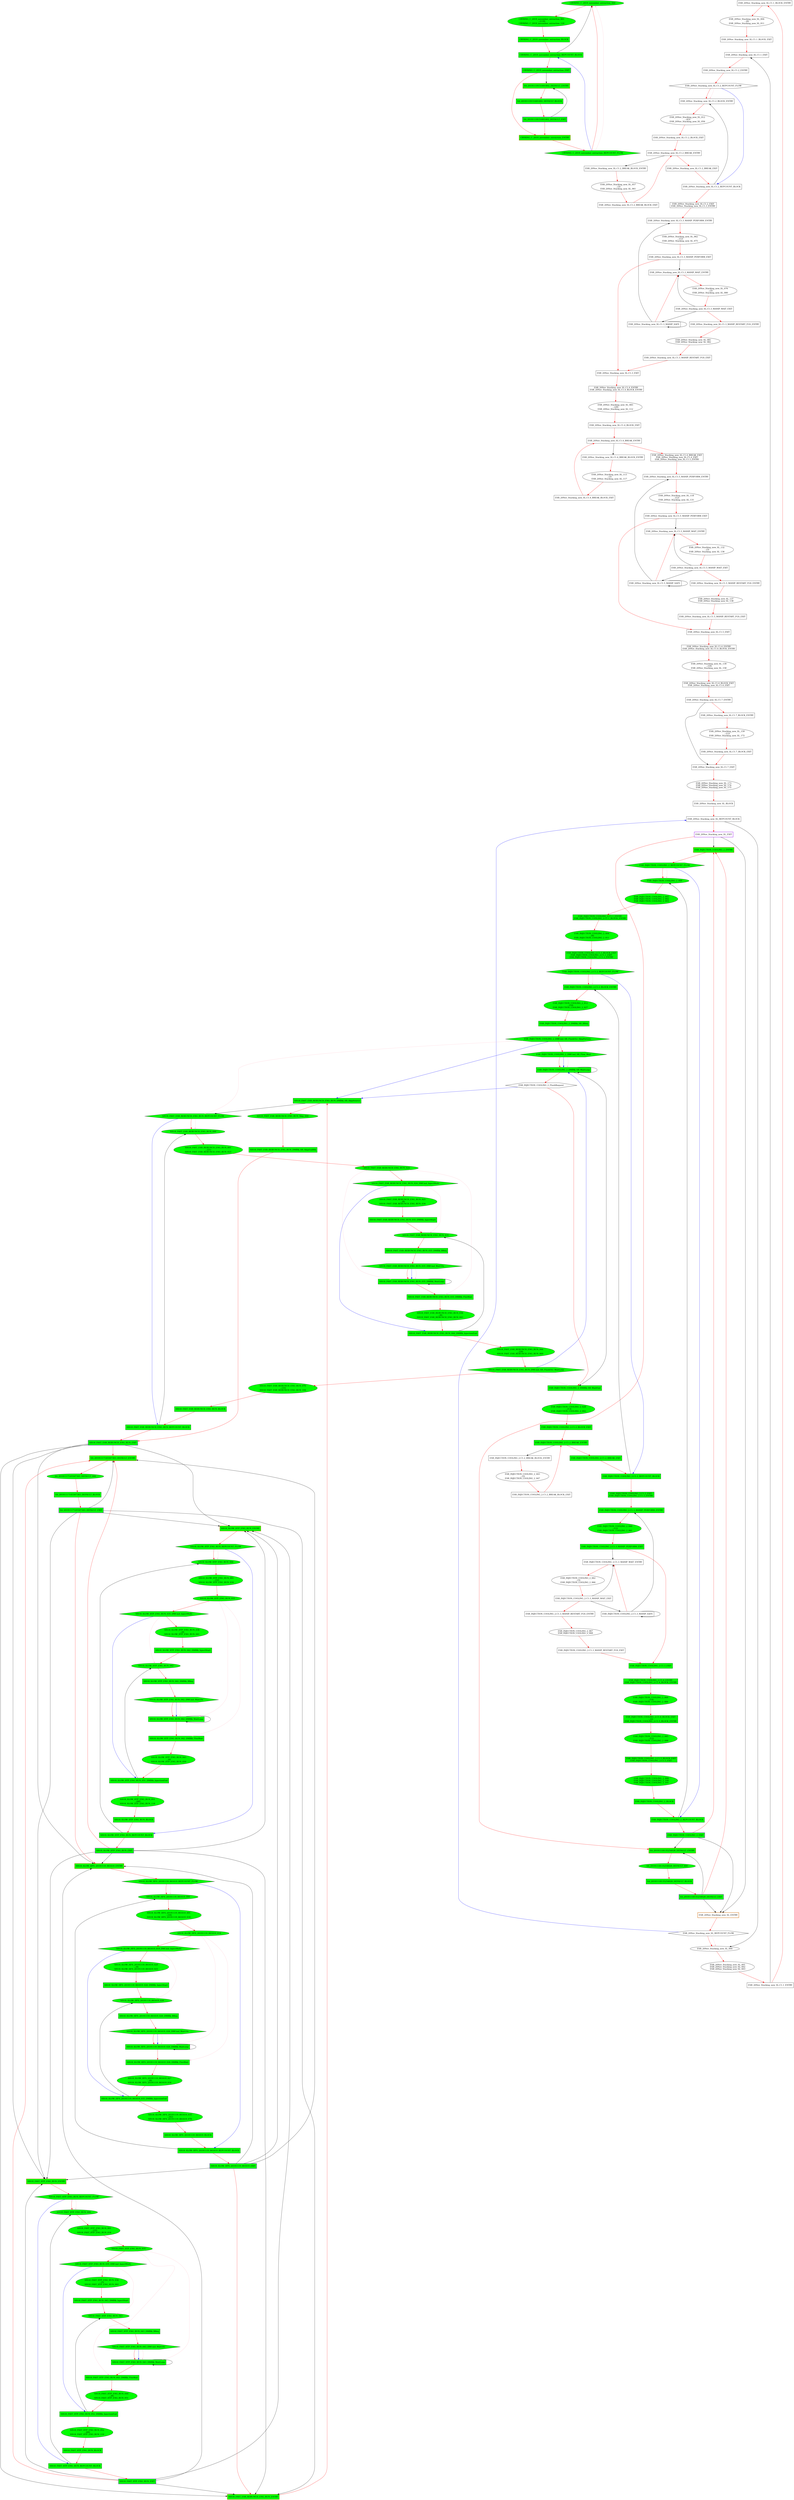digraph G {
  graph [mindist=1.0 name="-compact" nodesep=0.6 overlap=false rankdir=TB ranksep=1.0 root=Demo]
CRYRING_C_2019_november_extraction_000 [beamin=0, beamproc=undefined, bpentry=false, bpexit=false, bpid=10, color=black, evtno=259, fid=1, fillcolor=green, gid=200, id="0x10c8103000100280", par="0x0000040000000000", patentry=false, patexit=false, pattern=CRYRING_C_2019_november_extraction, reqnobeam=0, shape=oval, sid=1, style=filled, tef=0, toffs=0, type=tmsg, vacc=0];
CRYRING_C_2019_november_extraction_BLOCK [beamproc=undefined, bpentry=false, bpexit=false, color=black, fillcolor=green, patentry=false, patexit=false, pattern=CRYRING_C_2019_november_extraction, qhi=false, qil=false, qlo=false, shape=rectangle, style=filled, tperiod=6892000000, type=block];
CRYRING_C_2019_november_extraction_ENTRY [beamproc=undefined, bpentry=false, bpexit=false, color=darkorange3, fillcolor=green, patentry=true, patexit=false, pattern=CRYRING_C_2019_november_extraction, penwidth=2, qhi=false, qil=false, qlo=false, shape=rectangle, style=filled, tperiod=10000, type=block];
CRYRING_C_2019_november_extraction_EXIT [beamproc=undefined, bpentry=false, bpexit=false, color=purple, fillcolor=green, patentry=false, patexit=true, pattern=CRYRING_C_2019_november_extraction, penwidth=2, qhi=true, qil=true, qlo=true, shape=rectangle, style=filled, tperiod=10000, type=block];
CRYRING_C_2019_november_extraction_REPCOUNT_BLOCK [beamproc=undefined, bpentry=false, bpexit=false, color=black, fillcolor=green, patentry=false, patexit=false, pattern=CRYRING_C_2019_november_extraction, qhi=false, qil=false, qlo=true, shape=rectangle, style=filled, tperiod=10000, type=block];
CRYRING_C_2019_november_extraction_REPCOUNT_FLOW [beamproc=undefined, bpentry=false, bpexit=false, color=black, fillcolor=green, patentry=false, patexit=false, pattern=CRYRING_C_2019_november_extraction, prio=0, shape=hexagon, style=filled, toffs=0, tvalid=0, type=flow];
"ESR_20Nov_Stacking_new_SL.C1.1_BLOCK_ENTRY" [beamproc=undefined, bpentry=false, bpexit=false, color=black, fillcolor=white, patentry=false, patexit=false, pattern=ESR_20Nov_Stacking_new_SL, qhi=false, qil=false, qlo=false, shape=rectangle, style=filled, tperiod=10000, type=block];
"ESR_20Nov_Stacking_new_SL.C1.1_BLOCK_EXIT" [beamproc=undefined, bpentry=false, bpexit=false, color=black, fillcolor=white, patentry=false, patexit=false, pattern=ESR_20Nov_Stacking_new_SL, qhi=false, qil=false, qlo=false, shape=rectangle, style=filled, tperiod=2866000000, type=block];
"ESR_20Nov_Stacking_new_SL.C1.1_ENTRY" [beamproc=undefined, bpentry=false, bpexit=false, color=black, fillcolor=white, patentry=false, patexit=false, pattern=ESR_20Nov_Stacking_new_SL, qhi=false, qil=false, qlo=true, shape=rectangle, style=filled, tperiod=20000000, type=block];
"ESR_20Nov_Stacking_new_SL.C1.1_EXIT" [beamproc=undefined, bpentry=false, bpexit=false, color=black, fillcolor=white, patentry=false, patexit=false, pattern=ESR_20Nov_Stacking_new_SL, qhi=false, qil=false, qlo=false, shape=rectangle, style=filled, tperiod=10000, type=block];
"ESR_20Nov_Stacking_new_SL.C1.2_BLOCK_ENTRY" [beamproc=undefined, bpentry=false, bpexit=false, color=black, fillcolor=white, patentry=false, patexit=false, pattern=ESR_20Nov_Stacking_new_SL, qhi=false, qil=false, qlo=false, shape=rectangle, style=filled, tperiod=10000, type=block];
"ESR_20Nov_Stacking_new_SL.C1.2_BLOCK_EXIT" [beamproc=undefined, bpentry=false, bpexit=false, color=black, fillcolor=white, patentry=false, patexit=false, pattern=ESR_20Nov_Stacking_new_SL, qhi=false, qil=false, qlo=false, shape=rectangle, style=filled, tperiod=20920000000, type=block];
"ESR_20Nov_Stacking_new_SL.C1.2_BREAK_BLOCK_ENTRY" [beamproc=undefined, bpentry=false, bpexit=false, color=black, fillcolor=white, patentry=false, patexit=false, pattern=ESR_20Nov_Stacking_new_SL, qhi=false, qil=false, qlo=false, shape=rectangle, style=filled, tperiod=10000, type=block];
"ESR_20Nov_Stacking_new_SL.C1.2_BREAK_BLOCK_EXIT" [beamproc=undefined, bpentry=false, bpexit=false, color=black, fillcolor=white, patentry=false, patexit=false, pattern=ESR_20Nov_Stacking_new_SL, qhi=false, qil=false, qlo=false, shape=rectangle, style=filled, tperiod=270000000, type=block];
"ESR_20Nov_Stacking_new_SL.C1.2_BREAK_ENTRY" [beamproc=undefined, bpentry=false, bpexit=false, color=black, fillcolor=white, patentry=false, patexit=false, pattern=ESR_20Nov_Stacking_new_SL, qhi=false, qil=false, qlo=true, shape=rectangle, style=filled, tperiod=10000, type=block];
"ESR_20Nov_Stacking_new_SL.C1.2_BREAK_EXIT" [beamproc=undefined, bpentry=false, bpexit=false, color=black, fillcolor=white, patentry=false, patexit=false, pattern=ESR_20Nov_Stacking_new_SL, qhi=false, qil=false, qlo=false, shape=rectangle, style=filled, tperiod=10000, type=block];
"ESR_20Nov_Stacking_new_SL.C1.2_ENTRY" [beamproc=undefined, bpentry=false, bpexit=false, color=black, fillcolor=white, patentry=false, patexit=false, pattern=ESR_20Nov_Stacking_new_SL, qhi=false, qil=false, qlo=false, shape=rectangle, style=filled, tperiod=10000, type=block];
"ESR_20Nov_Stacking_new_SL.C1.2_REPCOUNT_BLOCK" [beamproc=undefined, bpentry=false, bpexit=false, color=black, fillcolor=white, patentry=false, patexit=false, pattern=ESR_20Nov_Stacking_new_SL, qhi=false, qil=false, qlo=true, shape=rectangle, style=filled, tperiod=10000, type=block];
"ESR_20Nov_Stacking_new_SL.C1.2_REPCOUNT_FLOW" [beamproc=undefined, bpentry=false, bpexit=false, color=black, fillcolor=white, patentry=false, patexit=false, pattern=ESR_20Nov_Stacking_new_SL, prio=0, shape=hexagon, style=filled, toffs=0, tvalid=0, type=flow];
"ESR_20Nov_Stacking_new_SL.C1.3_EXIT" [beamproc=undefined, bpentry=false, bpexit=false, color=black, fillcolor=white, patentry=false, patexit=false, pattern=ESR_20Nov_Stacking_new_SL, qhi=false, qil=false, qlo=false, shape=rectangle, style=filled, tperiod=10000, type=block];
"ESR_20Nov_Stacking_new_SL.C1.3_MANIP_PERFORM_ENTRY" [beamproc=undefined, bpentry=false, bpexit=false, color=black, fillcolor=white, patentry=false, patexit=false, pattern=ESR_20Nov_Stacking_new_SL, qhi=false, qil=false, qlo=false, shape=rectangle, style=filled, tperiod=10000, type=block];
"ESR_20Nov_Stacking_new_SL.C1.3_MANIP_PERFORM_EXIT" [beamproc=undefined, bpentry=false, bpexit=false, color=black, fillcolor=white, patentry=false, patexit=false, pattern=ESR_20Nov_Stacking_new_SL, qhi=false, qil=false, qlo=true, shape=rectangle, style=filled, tperiod=310000000, type=block];
"ESR_20Nov_Stacking_new_SL.C1.3_MANIP_RESTART_FGS_ENTRY" [beamproc=undefined, bpentry=false, bpexit=false, color=black, fillcolor=white, patentry=false, patexit=false, pattern=ESR_20Nov_Stacking_new_SL, qhi=false, qil=false, qlo=false, shape=rectangle, style=filled, tperiod=10000, type=block];
"ESR_20Nov_Stacking_new_SL.C1.3_MANIP_RESTART_FGS_EXIT" [beamproc=undefined, bpentry=false, bpexit=false, color=black, fillcolor=white, patentry=false, patexit=false, pattern=ESR_20Nov_Stacking_new_SL, qhi=false, qil=false, qlo=false, shape=rectangle, style=filled, tperiod=206000000, type=block];
"ESR_20Nov_Stacking_new_SL.C1.3_MANIP_SAFE" [beamproc=undefined, bpentry=false, bpexit=false, color=black, fillcolor=white, patentry=false, patexit=false, pattern=ESR_20Nov_Stacking_new_SL, qhi=false, qil=false, qlo=true, shape=rectangle, style=filled, tperiod=10000000, type=block];
"ESR_20Nov_Stacking_new_SL.C1.3_MANIP_WAIT_ENTRY" [beamproc=undefined, bpentry=false, bpexit=false, color=black, fillcolor=white, patentry=false, patexit=false, pattern=ESR_20Nov_Stacking_new_SL, qhi=false, qil=false, qlo=false, shape=rectangle, style=filled, tperiod=10000, type=block];
"ESR_20Nov_Stacking_new_SL.C1.3_MANIP_WAIT_EXIT" [beamproc=undefined, bpentry=false, bpexit=false, color=black, fillcolor=white, patentry=false, patexit=false, pattern=ESR_20Nov_Stacking_new_SL, qhi=false, qil=false, qlo=true, shape=rectangle, style=filled, tperiod=270000000, type=block];
"ESR_20Nov_Stacking_new_SL.C1.4_BLOCK_EXIT" [beamproc=undefined, bpentry=false, bpexit=false, color=black, fillcolor=white, patentry=false, patexit=false, pattern=ESR_20Nov_Stacking_new_SL, qhi=false, qil=false, qlo=false, shape=rectangle, style=filled, tperiod=20400000000, type=block];
"ESR_20Nov_Stacking_new_SL.C1.4_BREAK_BLOCK_ENTRY" [beamproc=undefined, bpentry=false, bpexit=false, color=black, fillcolor=white, patentry=false, patexit=false, pattern=ESR_20Nov_Stacking_new_SL, qhi=false, qil=false, qlo=false, shape=rectangle, style=filled, tperiod=10000, type=block];
"ESR_20Nov_Stacking_new_SL.C1.4_BREAK_BLOCK_EXIT" [beamproc=undefined, bpentry=false, bpexit=false, color=black, fillcolor=white, patentry=false, patexit=false, pattern=ESR_20Nov_Stacking_new_SL, qhi=false, qil=false, qlo=false, shape=rectangle, style=filled, tperiod=270000000, type=block];
"ESR_20Nov_Stacking_new_SL.C1.4_BREAK_ENTRY" [beamproc=undefined, bpentry=false, bpexit=false, color=black, fillcolor=white, patentry=false, patexit=false, pattern=ESR_20Nov_Stacking_new_SL, qhi=false, qil=false, qlo=true, shape=rectangle, style=filled, tperiod=10000, type=block];
"ESR_20Nov_Stacking_new_SL.C1.5_EXIT" [beamproc=undefined, bpentry=false, bpexit=false, color=black, fillcolor=white, patentry=false, patexit=false, pattern=ESR_20Nov_Stacking_new_SL, qhi=false, qil=false, qlo=false, shape=rectangle, style=filled, tperiod=10000, type=block];
"ESR_20Nov_Stacking_new_SL.C1.5_MANIP_PERFORM_ENTRY" [beamproc=undefined, bpentry=false, bpexit=false, color=black, fillcolor=white, patentry=false, patexit=false, pattern=ESR_20Nov_Stacking_new_SL, qhi=false, qil=false, qlo=false, shape=rectangle, style=filled, tperiod=10000, type=block];
"ESR_20Nov_Stacking_new_SL.C1.5_MANIP_PERFORM_EXIT" [beamproc=undefined, bpentry=false, bpexit=false, color=black, fillcolor=white, patentry=false, patexit=false, pattern=ESR_20Nov_Stacking_new_SL, qhi=false, qil=false, qlo=true, shape=rectangle, style=filled, tperiod=310000000, type=block];
"ESR_20Nov_Stacking_new_SL.C1.5_MANIP_RESTART_FGS_ENTRY" [beamproc=undefined, bpentry=false, bpexit=false, color=black, fillcolor=white, patentry=false, patexit=false, pattern=ESR_20Nov_Stacking_new_SL, qhi=false, qil=false, qlo=false, shape=rectangle, style=filled, tperiod=10000, type=block];
"ESR_20Nov_Stacking_new_SL.C1.5_MANIP_RESTART_FGS_EXIT" [beamproc=undefined, bpentry=false, bpexit=false, color=black, fillcolor=white, patentry=false, patexit=false, pattern=ESR_20Nov_Stacking_new_SL, qhi=false, qil=false, qlo=false, shape=rectangle, style=filled, tperiod=206000000, type=block];
"ESR_20Nov_Stacking_new_SL.C1.5_MANIP_SAFE" [beamproc=undefined, bpentry=false, bpexit=false, color=black, fillcolor=white, patentry=false, patexit=false, pattern=ESR_20Nov_Stacking_new_SL, qhi=false, qil=false, qlo=true, shape=rectangle, style=filled, tperiod=10000000, type=block];
"ESR_20Nov_Stacking_new_SL.C1.5_MANIP_WAIT_ENTRY" [beamproc=undefined, bpentry=false, bpexit=false, color=black, fillcolor=white, patentry=false, patexit=false, pattern=ESR_20Nov_Stacking_new_SL, qhi=false, qil=false, qlo=false, shape=rectangle, style=filled, tperiod=10000, type=block];
"ESR_20Nov_Stacking_new_SL.C1.5_MANIP_WAIT_EXIT" [beamproc=undefined, bpentry=false, bpexit=false, color=black, fillcolor=white, patentry=false, patexit=false, pattern=ESR_20Nov_Stacking_new_SL, qhi=false, qil=false, qlo=true, shape=rectangle, style=filled, tperiod=270000000, type=block];
"ESR_20Nov_Stacking_new_SL.C1.7_BLOCK_ENTRY" [beamproc=undefined, bpentry=false, bpexit=false, color=black, fillcolor=white, patentry=false, patexit=false, pattern=ESR_20Nov_Stacking_new_SL, qhi=false, qil=false, qlo=false, shape=rectangle, style=filled, tperiod=10000, type=block];
"ESR_20Nov_Stacking_new_SL.C1.7_BLOCK_EXIT" [beamproc=undefined, bpentry=false, bpexit=false, color=black, fillcolor=white, patentry=false, patexit=false, pattern=ESR_20Nov_Stacking_new_SL, qhi=false, qil=false, qlo=false, shape=rectangle, style=filled, tperiod=2930020000, type=block];
"ESR_20Nov_Stacking_new_SL.C1.7_ENTRY" [beamproc=undefined, bpentry=false, bpexit=false, color=black, fillcolor=white, patentry=false, patexit=false, pattern=ESR_20Nov_Stacking_new_SL, qhi=false, qil=false, qlo=true, shape=rectangle, style=filled, tperiod=10000, type=block];
"ESR_20Nov_Stacking_new_SL.C1.7_EXIT" [beamproc=undefined, bpentry=false, bpexit=false, color=black, fillcolor=white, patentry=false, patexit=false, pattern=ESR_20Nov_Stacking_new_SL, qhi=false, qil=false, qlo=false, shape=rectangle, style=filled, tperiod=10000, type=block];
ESR_20Nov_Stacking_new_SL_000 [beamin=0, beamproc=undefined, bpentry=false, bpexit=false, bpid=35, color=black, evtno=255, fid=1, fillcolor=white, gid=340, id="0x11540ff000c008c0", par="0x0000180000000000", patentry=false, patexit=false, pattern=ESR_20Nov_Stacking_new_SL, reqnobeam=0, shape=oval, sid=12, style=filled, tef=0, toffs=0, type=tmsg, vacc=0];
ESR_20Nov_Stacking_new_SL_BLOCK [beamproc=undefined, bpentry=false, bpexit=false, color=black, fillcolor=white, patentry=false, patexit=false, pattern=ESR_20Nov_Stacking_new_SL, qhi=false, qil=false, qlo=false, shape=rectangle, style=filled, tperiod=53980000, type=block];
ESR_20Nov_Stacking_new_SL_ENTRY [beamproc=undefined, bpentry=false, bpexit=false, color=darkorange3, fillcolor=white, patentry=true, patexit=false, pattern=ESR_20Nov_Stacking_new_SL, penwidth=2, qhi=false, qil=false, qlo=false, shape=rectangle, style=filled, tperiod=10000, type=block];
ESR_20Nov_Stacking_new_SL_EXIT [beamproc=undefined, bpentry=false, bpexit=false, color=purple, fillcolor=white, patentry=false, patexit=true, pattern=ESR_20Nov_Stacking_new_SL, penwidth=2, qhi=true, qil=true, qlo=true, shape=rectangle, style=filled, tperiod=10000, type=block];
ESR_20Nov_Stacking_new_SL_REPCOUNT_BLOCK [beamproc=undefined, bpentry=false, bpexit=false, color=black, fillcolor=white, patentry=false, patexit=false, pattern=ESR_20Nov_Stacking_new_SL, qhi=false, qil=false, qlo=true, shape=rectangle, style=filled, tperiod=10000, type=block];
ESR_20Nov_Stacking_new_SL_REPCOUNT_FLOW [beamproc=undefined, bpentry=false, bpexit=false, color=black, fillcolor=white, patentry=false, patexit=false, pattern=ESR_20Nov_Stacking_new_SL, prio=0, shape=hexagon, style=filled, toffs=0, tvalid=0, type=flow];
"ESR_INJECTION_COOLING_2.C1.2_BLOCK_ENTRY" [beamproc=undefined, bpentry=false, bpexit=false, color=black, fillcolor=green, patentry=false, patexit=false, pattern=ESR_INJECTION_COOLING_2, qhi=false, qil=false, qlo=false, shape=rectangle, style=filled, tperiod=10000, type=block];
"ESR_INJECTION_COOLING_2.C1.2_BLOCK_EXIT" [beamproc=undefined, bpentry=false, bpexit=false, color=black, fillcolor=green, patentry=false, patexit=false, pattern=ESR_INJECTION_COOLING_2, qhi=false, qil=false, qlo=false, shape=rectangle, style=filled, tperiod=5193980000, type=block];
"ESR_INJECTION_COOLING_2.C1.2_BREAK_BLOCK_ENTRY" [beamproc=undefined, bpentry=false, bpexit=false, color=black, fillcolor=white, patentry=false, patexit=false, pattern=ESR_INJECTION_COOLING_2, qhi=false, qil=false, qlo=false, shape=rectangle, style=filled, tperiod=10000, type=block];
"ESR_INJECTION_COOLING_2.C1.2_BREAK_BLOCK_EXIT" [beamproc=undefined, bpentry=false, bpexit=false, color=black, fillcolor=white, patentry=false, patexit=false, pattern=ESR_INJECTION_COOLING_2, qhi=false, qil=false, qlo=false, shape=rectangle, style=filled, tperiod=270000000, type=block];
"ESR_INJECTION_COOLING_2.C1.2_BREAK_ENTRY" [beamproc=undefined, bpentry=false, bpexit=false, color=black, fillcolor=green, patentry=false, patexit=false, pattern=ESR_INJECTION_COOLING_2, qhi=false, qil=false, qlo=true, shape=rectangle, style=filled, tperiod=10000, type=block];
"ESR_INJECTION_COOLING_2.C1.2_BREAK_EXIT" [beamproc=undefined, bpentry=false, bpexit=false, color=black, fillcolor=green, patentry=false, patexit=false, pattern=ESR_INJECTION_COOLING_2, qhi=false, qil=false, qlo=false, shape=rectangle, style=filled, tperiod=10000, type=block];
"ESR_INJECTION_COOLING_2.C1.2_REPCOUNT_BLOCK" [beamproc=undefined, bpentry=false, bpexit=false, color=black, fillcolor=green, patentry=false, patexit=false, pattern=ESR_INJECTION_COOLING_2, qhi=false, qil=false, qlo=true, shape=rectangle, style=filled, tperiod=10000, type=block];
"ESR_INJECTION_COOLING_2.C1.2_REPCOUNT_FLOW" [beamproc=undefined, bpentry=false, bpexit=false, color=black, fillcolor=green, patentry=false, patexit=false, pattern=ESR_INJECTION_COOLING_2, prio=0, shape=hexagon, style=filled, toffs=0, tvalid=0, type=flow];
"ESR_INJECTION_COOLING_2.C1.3_EXIT" [beamproc=undefined, bpentry=false, bpexit=false, color=black, fillcolor=green, patentry=false, patexit=false, pattern=ESR_INJECTION_COOLING_2, qhi=false, qil=false, qlo=false, shape=rectangle, style=filled, tperiod=10000, type=block];
"ESR_INJECTION_COOLING_2.C1.3_MANIP_PERFORM_ENTRY" [beamproc=undefined, bpentry=false, bpexit=false, color=black, fillcolor=green, patentry=false, patexit=false, pattern=ESR_INJECTION_COOLING_2, qhi=false, qil=false, qlo=false, shape=rectangle, style=filled, tperiod=10000, type=block];
"ESR_INJECTION_COOLING_2.C1.3_MANIP_PERFORM_EXIT" [beamproc=undefined, bpentry=false, bpexit=false, color=black, fillcolor=green, patentry=false, patexit=false, pattern=ESR_INJECTION_COOLING_2, qhi=false, qil=false, qlo=true, shape=rectangle, style=filled, tperiod=310000000, type=block];
"ESR_INJECTION_COOLING_2.C1.3_MANIP_RESTART_FGS_ENTRY" [beamproc=undefined, bpentry=false, bpexit=false, color=black, fillcolor=white, patentry=false, patexit=false, pattern=ESR_INJECTION_COOLING_2, qhi=false, qil=false, qlo=false, shape=rectangle, style=filled, tperiod=10000, type=block];
"ESR_INJECTION_COOLING_2.C1.3_MANIP_RESTART_FGS_EXIT" [beamproc=undefined, bpentry=false, bpexit=false, color=black, fillcolor=white, patentry=false, patexit=false, pattern=ESR_INJECTION_COOLING_2, qhi=false, qil=false, qlo=false, shape=rectangle, style=filled, tperiod=206000000, type=block];
"ESR_INJECTION_COOLING_2.C1.3_MANIP_SAFE" [beamproc=undefined, bpentry=false, bpexit=false, color=black, fillcolor=white, patentry=false, patexit=false, pattern=ESR_INJECTION_COOLING_2, qhi=false, qil=false, qlo=true, shape=rectangle, style=filled, tperiod=10000000, type=block];
"ESR_INJECTION_COOLING_2.C1.3_MANIP_WAIT_ENTRY" [beamproc=undefined, bpentry=false, bpexit=false, color=black, fillcolor=white, patentry=false, patexit=false, pattern=ESR_INJECTION_COOLING_2, qhi=false, qil=false, qlo=false, shape=rectangle, style=filled, tperiod=10000, type=block];
"ESR_INJECTION_COOLING_2.C1.3_MANIP_WAIT_EXIT" [beamproc=undefined, bpentry=false, bpexit=false, color=black, fillcolor=white, patentry=false, patexit=false, pattern=ESR_INJECTION_COOLING_2, qhi=false, qil=false, qlo=true, shape=rectangle, style=filled, tperiod=270000000, type=block];
ESR_INJECTION_COOLING_2_000 [beamin=0, beamproc=undefined, bpentry=false, bpexit=false, bpid=11, color=black, evtno=255, fid=1, fillcolor=green, gid=340, id="0x11540ff0005002c0", par="0x0000200000000000", patentry=false, patexit=false, pattern=ESR_INJECTION_COOLING_2, reqnobeam=0, shape=oval, sid=5, style=filled, tef=0, toffs=0, type=tmsg, vacc=0];
ESR_INJECTION_COOLING_2_BLOCK [beamproc=undefined, bpentry=false, bpexit=false, color=black, fillcolor=green, patentry=false, patexit=false, pattern=ESR_INJECTION_COOLING_2, qhi=false, qil=false, qlo=false, shape=rectangle, style=filled, tperiod=53980000, type=block];
ESR_INJECTION_COOLING_2_DMBlk_SR_BReq [beamproc=undefined, bpentry=false, bpexit=false, color=black, fillcolor=green, patentry=false, patexit=false, pattern=ESR_INJECTION_COOLING_2, qhi=false, qil=false, qlo=false, shape=rectangle, style=filled, tperiod=3210020000, type=block];
ESR_INJECTION_COOLING_2_DMBlk_SR_WaitEnd [beamproc=undefined, bpentry=false, bpexit=false, color=black, fillcolor=green, patentry=false, patexit=false, pattern=ESR_INJECTION_COOLING_2, qhi=false, qil=false, qlo=false, shape=rectangle, style=filled, tperiod=10000, type=block];
ESR_INJECTION_COOLING_2_DMBlk_SR_WaitLoop [beamproc=undefined, bpentry=false, bpexit=false, color=black, fillcolor=green, patentry=false, patexit=false, pattern=ESR_INJECTION_COOLING_2, qhi=true, qil=true, qlo=true, shape=rectangle, style=filled, tperiod=100000, type=block];
ESR_INJECTION_COOLING_2_DMCmd_SR_Flow_Wait [beamproc=undefined, bpentry=false, bpexit=false, color=black, fillcolor=green, patentry=false, patexit=false, pattern=ESR_INJECTION_COOLING_2, prio=0, shape=hexagon, style=filled, toffs=0, tvalid=0, type=flow];
ESR_INJECTION_COOLING_2_DMCmd_SR_FlushOvr_SkipPattern [beamproc=undefined, bpentry=false, bpexit=false, color=black, fillcolor=green, patentry=false, patexit=false, pattern=ESR_INJECTION_COOLING_2, prio=0, qhi=false, qil=false, qlo=true, shape=hexagon, style=filled, toffs=0, tvalid=0, type=flush];
ESR_INJECTION_COOLING_2_ENTRY [beamproc=undefined, bpentry=false, bpexit=false, color=darkorange3, fillcolor=green, patentry=true, patexit=false, pattern=ESR_INJECTION_COOLING_2, penwidth=2, qhi=false, qil=false, qlo=false, shape=rectangle, style=filled, tperiod=10000, type=block];
ESR_INJECTION_COOLING_2_EXIT [beamproc=undefined, bpentry=false, bpexit=false, color=purple, fillcolor=green, patentry=false, patexit=true, pattern=ESR_INJECTION_COOLING_2, penwidth=2, qhi=true, qil=true, qlo=true, shape=rectangle, style=filled, tperiod=10000, type=block];
ESR_INJECTION_COOLING_2_FlushRequest [beamproc=undefined, bpentry=false, bpexit=false, color=black, fillcolor=white, patentry=false, patexit=false, pattern=ESR_INJECTION_COOLING_2, prio=1, qhi=true, qil=false, qlo=true, shape=hexagon, style=filled, toffs=0, tvalid=0, type=flush];
ESR_INJECTION_COOLING_2_REPCOUNT_BLOCK [beamproc=undefined, bpentry=false, bpexit=false, color=black, fillcolor=green, patentry=false, patexit=false, pattern=ESR_INJECTION_COOLING_2, qhi=false, qil=false, qlo=true, shape=rectangle, style=filled, tperiod=10000, type=block];
ESR_INJECTION_COOLING_2_REPCOUNT_FLOW [beamproc=undefined, bpentry=false, bpexit=false, color=black, fillcolor=green, patentry=false, patexit=false, pattern=ESR_INJECTION_COOLING_2, prio=0, shape=hexagon, style=filled, toffs=0, tvalid=0, type=flow];
SA_20191117145507303_DEFAULT_000 [beamin=0, beamproc=undefined, bpentry=false, bpexit=false, bpid=0, color=black, evtno=255, fid=1, fillcolor=green, gid=300, id="0x112c0ff000000000", par="0x0000000000000000", patentry=false, patexit=false, pattern=SA_20191117145507303_DEFAULT, reqnobeam=0, shape=oval, sid=0, style=filled, tef=0, toffs=500000, type=tmsg, vacc=0];
SA_20191117145507303_DEFAULT_BLOCK [beamproc=undefined, bpentry=false, bpexit=false, color=black, fillcolor=green, patentry=false, patexit=false, pattern=SA_20191117145507303_DEFAULT, qhi=false, qil=false, qlo=false, shape=rectangle, style=filled, tperiod=1000000000, type=block];
SA_20191117145507303_DEFAULT_ENTRY [beamproc=undefined, bpentry=false, bpexit=false, color=darkorange3, fillcolor=green, patentry=true, patexit=false, pattern=SA_20191117145507303_DEFAULT, penwidth=2, qhi=false, qil=false, qlo=false, shape=rectangle, style=filled, tperiod=10000, type=block];
SA_20191117145507303_DEFAULT_EXIT [beamproc=undefined, bpentry=false, bpexit=false, color=purple, fillcolor=green, patentry=false, patexit=true, pattern=SA_20191117145507303_DEFAULT, penwidth=2, qhi=true, qil=true, qlo=true, shape=rectangle, style=filled, tperiod=10000, type=block];
SA_20191118135254028_DEFAULT_000 [beamin=0, beamproc=undefined, bpentry=false, bpexit=false, bpid=0, color=black, evtno=255, fid=1, fillcolor=green, gid=340, id="0x11540ff000000000", par="0x0000000000000000", patentry=false, patexit=false, pattern=SA_20191118135254028_DEFAULT, reqnobeam=0, shape=oval, sid=0, style=filled, tef=0, toffs=500000, type=tmsg, vacc=0];
SA_20191118135254028_DEFAULT_BLOCK [beamproc=undefined, bpentry=false, bpexit=false, color=black, fillcolor=green, patentry=false, patexit=false, pattern=SA_20191118135254028_DEFAULT, qhi=false, qil=false, qlo=false, shape=rectangle, style=filled, tperiod=1000000000, type=block];
SA_20191118135254028_DEFAULT_ENTRY [beamproc=undefined, bpentry=false, bpexit=false, color=darkorange3, fillcolor=green, patentry=true, patexit=false, pattern=SA_20191118135254028_DEFAULT, penwidth=2, qhi=false, qil=false, qlo=false, shape=rectangle, style=filled, tperiod=10000, type=block];
SA_20191118135254028_DEFAULT_EXIT [beamproc=undefined, bpentry=false, bpexit=false, color=purple, fillcolor=green, patentry=false, patexit=true, pattern=SA_20191118135254028_DEFAULT, penwidth=2, qhi=true, qil=true, qlo=true, shape=rectangle, style=filled, tperiod=10000, type=block];
SA_20191119151601402_DEFAULT_BLOCK [beamproc=undefined, bpentry=false, bpexit=false, color=black, fillcolor=green, patentry=false, patexit=false, pattern=SA_20191119151601402_DEFAULT, qhi=false, qil=false, qlo=false, shape=rectangle, style=filled, tperiod=1000000000, type=block];
SA_20191119151601402_DEFAULT_ENTRY [beamproc=undefined, bpentry=false, bpexit=false, color=darkorange3, fillcolor=green, patentry=true, patexit=false, pattern=SA_20191119151601402_DEFAULT, penwidth=2, qhi=false, qil=false, qlo=false, shape=rectangle, style=filled, tperiod=10000, type=block];
SA_20191119151601402_DEFAULT_EXIT [beamproc=undefined, bpentry=false, bpexit=false, color=purple, fillcolor=green, patentry=false, patexit=true, pattern=SA_20191119151601402_DEFAULT, penwidth=2, qhi=true, qil=true, qlo=true, shape=rectangle, style=filled, tperiod=10000, type=block];
SIS18_FAST_ESR_REBUNCH_ENG_RUN_000 [beamin=0, beamproc=undefined, bpentry=false, bpexit=false, bpid=26, color=black, evtno=255, fid=1, fillcolor=green, gid=300, id="0x112c0ff000100680", par="0x0000080000000000", patentry=false, patexit=false, pattern=SIS18_FAST_ESR_REBUNCH_ENG_RUN, reqnobeam=0, shape=oval, sid=1, style=filled, tef=0, toffs=0, type=tmsg, vacc=0];
SIS18_FAST_ESR_REBUNCH_ENG_RUN_024 [beamin=0, beamproc=undefined, bpentry=false, bpexit=false, bpid=1, color=black, evtno=350, fid=1, fillcolor=green, gid=300, id="0x112c15e000100049", par="0x041211c004121228", patentry=false, patexit=false, pattern=SIS18_FAST_ESR_REBUNCH_ENG_RUN, reqnobeam=0, shape=oval, sid=1, style=filled, tef=752131895, toffs=20000024, type=tmsg, vacc=9];
SIS18_FAST_ESR_REBUNCH_ENG_RUN_024_DMCmd_InjectMulti [beamproc=undefined, bpentry=false, bpexit=false, color=black, fillcolor=green, patentry=false, patexit=false, pattern=SIS18_FAST_ESR_REBUNCH_ENG_RUN, prio=0, shape=hexagon, style=filled, toffs=20000025, tvalid=0, type=flow];
SIS18_FAST_ESR_REBUNCH_ENG_RUN_035 [beamin=1, beamproc=undefined, bpentry=false, bpexit=false, bpid=2, color=black, evtno=352, fid=1, fillcolor=green, gid=300, id="0x112c160800100089", par="0x0000080000000000", patentry=false, patexit=false, pattern=SIS18_FAST_ESR_REBUNCH_ENG_RUN, reqnobeam=0, shape=oval, sid=1, style=filled, tef=0, toffs=0, type=tmsg, vacc=9];
SIS18_FAST_ESR_REBUNCH_ENG_RUN_035_DMBlk_BReq [beamproc=undefined, bpentry=false, bpexit=false, color=black, fillcolor=green, patentry=false, patexit=false, pattern=SIS18_FAST_ESR_REBUNCH_ENG_RUN, qhi=false, qil=false, qlo=false, shape=rectangle, style=filled, tperiod=10000, type=block];
SIS18_FAST_ESR_REBUNCH_ENG_RUN_035_DMBlk_FlexWait [beamproc=undefined, bpentry=false, bpexit=false, color=black, fillcolor=green, patentry=false, patexit=false, pattern=SIS18_FAST_ESR_REBUNCH_ENG_RUN, qhi=true, qil=true, qlo=true, shape=rectangle, style=filled, tperiod=71000, type=block];
SIS18_FAST_ESR_REBUNCH_ENG_RUN_035_DMBlk_InjectStart [beamproc=undefined, bpentry=false, bpexit=false, color=black, fillcolor=green, patentry=false, patexit=false, pattern=SIS18_FAST_ESR_REBUNCH_ENG_RUN, qhi=false, qil=false, qlo=false, shape=rectangle, style=filled, tperiod=276000024, type=block];
SIS18_FAST_ESR_REBUNCH_ENG_RUN_035_DMBlk_WaitLoop [beamproc=undefined, bpentry=false, bpexit=false, color=black, fillcolor=green, patentry=false, patexit=false, pattern=SIS18_FAST_ESR_REBUNCH_ENG_RUN, qhi=true, qil=true, qlo=true, shape=rectangle, style=filled, tperiod=10000, type=block];
SIS18_FAST_ESR_REBUNCH_ENG_RUN_035_DMCmd_Wait10s [beamproc=undefined, bpentry=false, bpexit=false, color=black, fillcolor=green, patentry=false, patexit=false, pattern=SIS18_FAST_ESR_REBUNCH_ENG_RUN, prio=0, shape=hexagon, style=filled, toffs=0, tvalid=0, type=flow];
SIS18_FAST_ESR_REBUNCH_ENG_RUN_044_DMBlk_InjectionEnd [beamproc=undefined, bpentry=false, bpexit=false, color=black, fillcolor=green, patentry=false, patexit=false, pattern=SIS18_FAST_ESR_REBUNCH_ENG_RUN, qhi=true, qil=true, qlo=true, shape=rectangle, style=filled, tperiod=509999976, type=block];
SIS18_FAST_ESR_REBUNCH_ENG_RUN_BLOCK [beamproc=undefined, bpentry=false, bpexit=false, color=black, fillcolor=green, patentry=false, patexit=false, pattern=SIS18_FAST_ESR_REBUNCH_ENG_RUN, qhi=false, qil=false, qlo=false, shape=rectangle, style=filled, tperiod=1296000000, type=block];
SIS18_FAST_ESR_REBUNCH_ENG_RUN_DMBlk_SR_SkipEndBlk [beamproc=undefined, bpentry=false, bpexit=false, color=black, fillcolor=green, patentry=false, patexit=false, pattern=SIS18_FAST_ESR_REBUNCH_ENG_RUN, qhi=false, qil=false, qlo=false, shape=rectangle, style=filled, tperiod=40000000, type=block];
SIS18_FAST_ESR_REBUNCH_ENG_RUN_DMBlk_SR_SkipSource [beamproc=undefined, bpentry=false, bpexit=false, color=black, fillcolor=green, patentry=false, patexit=false, pattern=SIS18_FAST_ESR_REBUNCH_ENG_RUN, qhi=true, qil=false, qlo=true, shape=rectangle, style=filled, tperiod=10000, type=block];
SIS18_FAST_ESR_REBUNCH_ENG_RUN_DMCmd_SR_FlushOvr_WaitLoop [beamproc=undefined, bpentry=false, bpexit=false, color=black, fillcolor=green, patentry=false, patexit=false, pattern=SIS18_FAST_ESR_REBUNCH_ENG_RUN, prio=1, qhi=false, qil=false, qlo=true, shape=hexagon, style=filled, toffs=761000000, tvalid=0, type=flush];
SIS18_FAST_ESR_REBUNCH_ENG_RUN_ENTRY [beamproc=undefined, bpentry=false, bpexit=false, color=darkorange3, fillcolor=green, patentry=true, patexit=false, pattern=SIS18_FAST_ESR_REBUNCH_ENG_RUN, penwidth=2, qhi=false, qil=false, qlo=false, shape=rectangle, style=filled, tperiod=10000, type=block];
SIS18_FAST_ESR_REBUNCH_ENG_RUN_EXIT [beamproc=undefined, bpentry=false, bpexit=false, color=purple, fillcolor=green, patentry=false, patexit=true, pattern=SIS18_FAST_ESR_REBUNCH_ENG_RUN, penwidth=2, qhi=true, qil=true, qlo=true, shape=rectangle, style=filled, tperiod=10000, type=block];
SIS18_FAST_ESR_REBUNCH_ENG_RUN_REPCOUNT_BLOCK [beamproc=undefined, bpentry=false, bpexit=false, color=black, fillcolor=green, patentry=false, patexit=false, pattern=SIS18_FAST_ESR_REBUNCH_ENG_RUN, qhi=false, qil=false, qlo=true, shape=rectangle, style=filled, tperiod=10000, type=block];
SIS18_FAST_ESR_REBUNCH_ENG_RUN_REPCOUNT_FLOW [beamproc=undefined, bpentry=false, bpexit=false, color=black, fillcolor=green, patentry=false, patexit=false, pattern=SIS18_FAST_ESR_REBUNCH_ENG_RUN, prio=0, shape=hexagon, style=filled, toffs=0, tvalid=0, type=flow];
SIS18_FAST_ESR_REBUNCH_ENG_RUN_Skip_000 [beamin=0, beamproc=undefined, bpentry=false, bpexit=false, bpid=0, color=black, evtno=255, fid=1, fillcolor=green, gid=300, id="0x112c0ff000000000", par="0x0000080000000000", patentry=false, patexit=false, pattern=SIS18_FAST_ESR_REBUNCH_ENG_RUN, reqnobeam=0, shape=oval, sid=0, style=filled, tef=0, toffs=20000, type=tmsg, vacc=0];
SIS18_FAST_HTP_ENG_RUN_000 [beamin=0, beamproc=undefined, bpentry=false, bpexit=false, bpid=34, color=black, evtno=255, fid=1, fillcolor=green, gid=300, id="0x112c0ff000400880", par="0x0000100000000000", patentry=false, patexit=false, pattern=SIS18_FAST_HTP_ENG_RUN, reqnobeam=0, shape=oval, sid=4, style=filled, tef=0, toffs=0, type=tmsg, vacc=0];
SIS18_FAST_HTP_ENG_RUN_035 [beamin=0, beamproc=undefined, bpentry=false, bpexit=false, bpid=27, color=black, evtno=350, fid=1, fillcolor=green, gid=300, id="0x112c15e0004006c8", par="0x04122bf404122c5c", patentry=false, patexit=false, pattern=SIS18_FAST_HTP_ENG_RUN, reqnobeam=0, shape=oval, sid=4, style=filled, tef=93637783, toffs=20000024, type=tmsg, vacc=8];
SIS18_FAST_HTP_ENG_RUN_035_DMCmd_InjectMulti [beamproc=undefined, bpentry=false, bpexit=false, color=black, fillcolor=green, patentry=false, patexit=false, pattern=SIS18_FAST_HTP_ENG_RUN, prio=0, shape=hexagon, style=filled, toffs=20000025, tvalid=0, type=flow];
SIS18_FAST_HTP_ENG_RUN_043 [beamin=1, beamproc=undefined, bpentry=false, bpexit=false, bpid=28, color=black, evtno=352, fid=1, fillcolor=green, gid=300, id="0x112c160800400708", par="0x0000100000000000", patentry=false, patexit=false, pattern=SIS18_FAST_HTP_ENG_RUN, reqnobeam=0, shape=oval, sid=4, style=filled, tef=0, toffs=0, type=tmsg, vacc=8];
SIS18_FAST_HTP_ENG_RUN_043_DMBlk_BReq [beamproc=undefined, bpentry=false, bpexit=false, color=black, fillcolor=green, patentry=false, patexit=false, pattern=SIS18_FAST_HTP_ENG_RUN, qhi=false, qil=false, qlo=false, shape=rectangle, style=filled, tperiod=10000, type=block];
SIS18_FAST_HTP_ENG_RUN_043_DMBlk_FlexWait [beamproc=undefined, bpentry=false, bpexit=false, color=black, fillcolor=green, patentry=false, patexit=false, pattern=SIS18_FAST_HTP_ENG_RUN, qhi=true, qil=true, qlo=true, shape=rectangle, style=filled, tperiod=71000, type=block];
SIS18_FAST_HTP_ENG_RUN_043_DMBlk_InjectStart [beamproc=undefined, bpentry=false, bpexit=false, color=black, fillcolor=green, patentry=false, patexit=false, pattern=SIS18_FAST_HTP_ENG_RUN, qhi=false, qil=false, qlo=false, shape=rectangle, style=filled, tperiod=276000024, type=block];
SIS18_FAST_HTP_ENG_RUN_043_DMBlk_WaitLoop [beamproc=undefined, bpentry=false, bpexit=false, color=black, fillcolor=green, patentry=false, patexit=false, pattern=SIS18_FAST_HTP_ENG_RUN, qhi=true, qil=true, qlo=true, shape=rectangle, style=filled, tperiod=10000, type=block];
SIS18_FAST_HTP_ENG_RUN_043_DMCmd_Wait10s [beamproc=undefined, bpentry=false, bpexit=false, color=black, fillcolor=green, patentry=false, patexit=false, pattern=SIS18_FAST_HTP_ENG_RUN, prio=0, shape=hexagon, style=filled, toffs=0, tvalid=0, type=flow];
SIS18_FAST_HTP_ENG_RUN_052_DMBlk_InjectionEnd [beamproc=undefined, bpentry=false, bpexit=false, color=black, fillcolor=green, patentry=false, patexit=false, pattern=SIS18_FAST_HTP_ENG_RUN, qhi=true, qil=true, qlo=true, shape=rectangle, style=filled, tperiod=125999976, type=block];
SIS18_FAST_HTP_ENG_RUN_BLOCK [beamproc=undefined, bpentry=false, bpexit=false, color=black, fillcolor=green, patentry=false, patexit=false, pattern=SIS18_FAST_HTP_ENG_RUN, qhi=false, qil=false, qlo=false, shape=rectangle, style=filled, tperiod=1010000000, type=block];
SIS18_FAST_HTP_ENG_RUN_ENTRY [beamproc=undefined, bpentry=false, bpexit=false, color=darkorange3, fillcolor=green, patentry=true, patexit=false, pattern=SIS18_FAST_HTP_ENG_RUN, penwidth=2, qhi=false, qil=false, qlo=false, shape=rectangle, style=filled, tperiod=10000, type=block];
SIS18_FAST_HTP_ENG_RUN_EXIT [beamproc=undefined, bpentry=false, bpexit=false, color=purple, fillcolor=green, patentry=false, patexit=true, pattern=SIS18_FAST_HTP_ENG_RUN, penwidth=2, qhi=true, qil=true, qlo=true, shape=rectangle, style=filled, tperiod=10000, type=block];
SIS18_FAST_HTP_ENG_RUN_REPCOUNT_BLOCK [beamproc=undefined, bpentry=false, bpexit=false, color=black, fillcolor=green, patentry=false, patexit=false, pattern=SIS18_FAST_HTP_ENG_RUN, qhi=false, qil=false, qlo=true, shape=rectangle, style=filled, tperiod=10000, type=block];
SIS18_FAST_HTP_ENG_RUN_REPCOUNT_FLOW [beamproc=undefined, bpentry=false, bpexit=false, color=black, fillcolor=green, patentry=false, patexit=false, pattern=SIS18_FAST_HTP_ENG_RUN, prio=0, shape=hexagon, style=filled, toffs=0, tvalid=0, type=flow];
SIS18_SLOW_HFS_20191119_061619_000 [beamin=0, beamproc=undefined, bpentry=false, bpexit=false, bpid=16, color=black, evtno=255, fid=1, fillcolor=green, gid=300, id="0x112c0ff000200400", par="0x0000140000000000", patentry=false, patexit=false, pattern=SIS18_SLOW_HFS_20191119_061619, reqnobeam=0, shape=oval, sid=2, style=filled, tef=0, toffs=0, type=tmsg, vacc=0];
SIS18_SLOW_HFS_20191119_061619_019 [beamin=0, beamproc=undefined, bpentry=false, bpexit=false, bpid=9, color=black, evtno=350, fid=1, fillcolor=green, gid=300, id="0x112c15e00020024a", par="0x04124350041243b8", patentry=false, patexit=false, pattern=SIS18_SLOW_HFS_20191119_061619, reqnobeam=0, shape=oval, sid=2, style=filled, tef=3018310591, toffs=20000024, type=tmsg, vacc=10];
SIS18_SLOW_HFS_20191119_061619_019_DMCmd_InjectMulti [beamproc=undefined, bpentry=false, bpexit=false, color=black, fillcolor=green, patentry=false, patexit=false, pattern=SIS18_SLOW_HFS_20191119_061619, prio=0, shape=hexagon, style=filled, toffs=20000025, tvalid=0, type=flow];
SIS18_SLOW_HFS_20191119_061619_026 [beamin=1, beamproc=undefined, bpentry=false, bpexit=false, bpid=10, color=black, evtno=352, fid=1, fillcolor=green, gid=300, id="0x112c16080020028a", par="0x0000140000000000", patentry=false, patexit=false, pattern=SIS18_SLOW_HFS_20191119_061619, reqnobeam=0, shape=oval, sid=2, style=filled, tef=0, toffs=0, type=tmsg, vacc=10];
SIS18_SLOW_HFS_20191119_061619_026_DMBlk_BReq [beamproc=undefined, bpentry=false, bpexit=false, color=black, fillcolor=green, patentry=false, patexit=false, pattern=SIS18_SLOW_HFS_20191119_061619, qhi=false, qil=false, qlo=false, shape=rectangle, style=filled, tperiod=10000, type=block];
SIS18_SLOW_HFS_20191119_061619_026_DMBlk_FlexWait [beamproc=undefined, bpentry=false, bpexit=false, color=black, fillcolor=green, patentry=false, patexit=false, pattern=SIS18_SLOW_HFS_20191119_061619, qhi=true, qil=true, qlo=true, shape=rectangle, style=filled, tperiod=71000, type=block];
SIS18_SLOW_HFS_20191119_061619_026_DMBlk_InjectStart [beamproc=undefined, bpentry=false, bpexit=false, color=black, fillcolor=green, patentry=false, patexit=false, pattern=SIS18_SLOW_HFS_20191119_061619, qhi=false, qil=false, qlo=false, shape=rectangle, style=filled, tperiod=276000024, type=block];
SIS18_SLOW_HFS_20191119_061619_026_DMBlk_WaitLoop [beamproc=undefined, bpentry=false, bpexit=false, color=black, fillcolor=green, patentry=false, patexit=false, pattern=SIS18_SLOW_HFS_20191119_061619, qhi=true, qil=true, qlo=true, shape=rectangle, style=filled, tperiod=10000, type=block];
SIS18_SLOW_HFS_20191119_061619_026_DMCmd_Wait10s [beamproc=undefined, bpentry=false, bpexit=false, color=black, fillcolor=green, patentry=false, patexit=false, pattern=SIS18_SLOW_HFS_20191119_061619, prio=0, shape=hexagon, style=filled, toffs=0, tvalid=0, type=flow];
SIS18_SLOW_HFS_20191119_061619_035_DMBlk_InjectionEnd [beamproc=undefined, bpentry=false, bpexit=false, color=black, fillcolor=green, patentry=false, patexit=false, pattern=SIS18_SLOW_HFS_20191119_061619, qhi=true, qil=true, qlo=true, shape=rectangle, style=filled, tperiod=25999976, type=block];
SIS18_SLOW_HFS_20191119_061619_BLOCK [beamproc=undefined, bpentry=false, bpexit=false, color=black, fillcolor=green, patentry=false, patexit=false, pattern=SIS18_SLOW_HFS_20191119_061619, qhi=false, qil=false, qlo=false, shape=rectangle, style=filled, tperiod=10894000000, type=block];
SIS18_SLOW_HFS_20191119_061619_ENTRY [beamproc=undefined, bpentry=false, bpexit=false, color=darkorange3, fillcolor=green, patentry=true, patexit=false, pattern=SIS18_SLOW_HFS_20191119_061619, penwidth=2, qhi=false, qil=false, qlo=false, shape=rectangle, style=filled, tperiod=10000, type=block];
SIS18_SLOW_HFS_20191119_061619_EXIT [beamproc=undefined, bpentry=false, bpexit=false, color=purple, fillcolor=green, patentry=false, patexit=true, pattern=SIS18_SLOW_HFS_20191119_061619, penwidth=2, qhi=true, qil=true, qlo=true, shape=rectangle, style=filled, tperiod=10000, type=block];
SIS18_SLOW_HFS_20191119_061619_REPCOUNT_BLOCK [beamproc=undefined, bpentry=false, bpexit=false, color=black, fillcolor=green, patentry=false, patexit=false, pattern=SIS18_SLOW_HFS_20191119_061619, qhi=false, qil=false, qlo=true, shape=rectangle, style=filled, tperiod=10000, type=block];
SIS18_SLOW_HFS_20191119_061619_REPCOUNT_FLOW [beamproc=undefined, bpentry=false, bpexit=false, color=black, fillcolor=green, patentry=false, patexit=false, pattern=SIS18_SLOW_HFS_20191119_061619, prio=0, shape=hexagon, style=filled, toffs=0, tvalid=0, type=flow];
SIS18_SLOW_HTP_ENG_RUN_000 [beamin=0, beamproc=undefined, bpentry=false, bpexit=false, bpid=24, color=black, evtno=255, fid=1, fillcolor=green, gid=300, id="0x112c0ff000300600", par="0x00000c0000000000", patentry=false, patexit=false, pattern=SIS18_SLOW_HTP_ENG_RUN, reqnobeam=0, shape=oval, sid=3, style=filled, tef=0, toffs=0, type=tmsg, vacc=0];
SIS18_SLOW_HTP_ENG_RUN_035 [beamin=0, beamproc=undefined, bpentry=false, bpexit=false, bpid=17, color=black, evtno=350, fid=1, fillcolor=green, gid=300, id="0x112c15e00030044b", par="0x0412590c04125974", patentry=false, patexit=false, pattern=SIS18_SLOW_HTP_ENG_RUN, reqnobeam=0, shape=oval, sid=3, style=filled, tef=3316662623, toffs=20000024, type=tmsg, vacc=11];
SIS18_SLOW_HTP_ENG_RUN_035_DMCmd_InjectMulti [beamproc=undefined, bpentry=false, bpexit=false, color=black, fillcolor=green, patentry=false, patexit=false, pattern=SIS18_SLOW_HTP_ENG_RUN, prio=0, shape=hexagon, style=filled, toffs=20000025, tvalid=0, type=flow];
SIS18_SLOW_HTP_ENG_RUN_042 [beamin=1, beamproc=undefined, bpentry=false, bpexit=false, bpid=18, color=black, evtno=352, fid=1, fillcolor=green, gid=300, id="0x112c16080030048b", par="0x00000c0000000000", patentry=false, patexit=false, pattern=SIS18_SLOW_HTP_ENG_RUN, reqnobeam=0, shape=oval, sid=3, style=filled, tef=0, toffs=0, type=tmsg, vacc=11];
SIS18_SLOW_HTP_ENG_RUN_042_DMBlk_BReq [beamproc=undefined, bpentry=false, bpexit=false, color=black, fillcolor=green, patentry=false, patexit=false, pattern=SIS18_SLOW_HTP_ENG_RUN, qhi=false, qil=false, qlo=false, shape=rectangle, style=filled, tperiod=10000, type=block];
SIS18_SLOW_HTP_ENG_RUN_042_DMBlk_FlexWait [beamproc=undefined, bpentry=false, bpexit=false, color=black, fillcolor=green, patentry=false, patexit=false, pattern=SIS18_SLOW_HTP_ENG_RUN, qhi=true, qil=true, qlo=true, shape=rectangle, style=filled, tperiod=71000, type=block];
SIS18_SLOW_HTP_ENG_RUN_042_DMBlk_InjectStart [beamproc=undefined, bpentry=false, bpexit=false, color=black, fillcolor=green, patentry=false, patexit=false, pattern=SIS18_SLOW_HTP_ENG_RUN, qhi=false, qil=false, qlo=false, shape=rectangle, style=filled, tperiod=276000024, type=block];
SIS18_SLOW_HTP_ENG_RUN_042_DMBlk_WaitLoop [beamproc=undefined, bpentry=false, bpexit=false, color=black, fillcolor=green, patentry=false, patexit=false, pattern=SIS18_SLOW_HTP_ENG_RUN, qhi=true, qil=true, qlo=true, shape=rectangle, style=filled, tperiod=10000, type=block];
SIS18_SLOW_HTP_ENG_RUN_042_DMCmd_Wait10s [beamproc=undefined, bpentry=false, bpexit=false, color=black, fillcolor=green, patentry=false, patexit=false, pattern=SIS18_SLOW_HTP_ENG_RUN, prio=0, shape=hexagon, style=filled, toffs=0, tvalid=0, type=flow];
SIS18_SLOW_HTP_ENG_RUN_051_DMBlk_InjectionEnd [beamproc=undefined, bpentry=false, bpexit=false, color=black, fillcolor=green, patentry=false, patexit=false, pattern=SIS18_SLOW_HTP_ENG_RUN, qhi=true, qil=true, qlo=true, shape=rectangle, style=filled, tperiod=25999976, type=block];
SIS18_SLOW_HTP_ENG_RUN_BLOCK [beamproc=undefined, bpentry=false, bpexit=false, color=black, fillcolor=green, patentry=false, patexit=false, pattern=SIS18_SLOW_HTP_ENG_RUN, qhi=false, qil=false, qlo=false, shape=rectangle, style=filled, tperiod=5940000000, type=block];
SIS18_SLOW_HTP_ENG_RUN_ENTRY [beamproc=undefined, bpentry=false, bpexit=false, color=darkorange3, fillcolor=green, patentry=true, patexit=false, pattern=SIS18_SLOW_HTP_ENG_RUN, penwidth=2, qhi=false, qil=false, qlo=false, shape=rectangle, style=filled, tperiod=10000, type=block];
SIS18_SLOW_HTP_ENG_RUN_EXIT [beamproc=undefined, bpentry=false, bpexit=false, color=purple, fillcolor=green, patentry=false, patexit=true, pattern=SIS18_SLOW_HTP_ENG_RUN, penwidth=2, qhi=true, qil=true, qlo=true, shape=rectangle, style=filled, tperiod=10000, type=block];
SIS18_SLOW_HTP_ENG_RUN_REPCOUNT_BLOCK [beamproc=undefined, bpentry=false, bpexit=false, color=black, fillcolor=green, patentry=false, patexit=false, pattern=SIS18_SLOW_HTP_ENG_RUN, qhi=false, qil=false, qlo=true, shape=rectangle, style=filled, tperiod=10000, type=block];
SIS18_SLOW_HTP_ENG_RUN_REPCOUNT_FLOW [beamproc=undefined, bpentry=false, bpexit=false, color=black, fillcolor=green, patentry=false, patexit=false, pattern=SIS18_SLOW_HTP_ENG_RUN, prio=0, shape=hexagon, style=filled, toffs=0, tvalid=0, type=flow];
"CRYRING_C_2019_november_extraction_001
...(118)
CRYRING_C_2019_november_extraction_120" [color=black, fillcolor=green, label="CRYRING_C_2019_november_extraction_001
...(118)
CRYRING_C_2019_november_extraction_120", pattern=CRYRING_C_2019_november_extraction, shape=oval, style=filled, type=tmsg];
"ESR_20Nov_Stacking_new_SL.C1.2_EXIT
ESR_20Nov_Stacking_new_SL.C1.3_ENTRY" [color=black, fillcolor=white, pattern=ESR_20Nov_Stacking_new_SL, shape=rectangle, style=filled, type=block];
"ESR_20Nov_Stacking_new_SL.C1.4_ENTRY
ESR_20Nov_Stacking_new_SL.C1.4_BLOCK_ENTRY" [color=black, fillcolor=white, pattern=ESR_20Nov_Stacking_new_SL, shape=rectangle, style=filled, type=block];
"ESR_20Nov_Stacking_new_SL.C1.4_BREAK_EXIT
ESR_20Nov_Stacking_new_SL.C1.4_EXIT
ESR_20Nov_Stacking_new_SL.C1.5_ENTRY" [color=black, fillcolor=white, pattern=ESR_20Nov_Stacking_new_SL, shape=rectangle, style=filled, type=block];
"ESR_20Nov_Stacking_new_SL.C1.6_ENTRY
ESR_20Nov_Stacking_new_SL.C1.6_BLOCK_ENTRY" [color=black, fillcolor=white, pattern=ESR_20Nov_Stacking_new_SL, shape=rectangle, style=filled, type=block];
"ESR_20Nov_Stacking_new_SL.C1.6_BLOCK_EXIT
ESR_20Nov_Stacking_new_SL.C1.6_EXIT" [color=black, fillcolor=white, pattern=ESR_20Nov_Stacking_new_SL, shape=rectangle, style=filled, type=block];
"ESR_20Nov_Stacking_new_SL_001
ESR_20Nov_Stacking_new_SL_002
ESR_20Nov_Stacking_new_SL_003" [color=black, fillcolor=white, pattern=ESR_20Nov_Stacking_new_SL, shape=oval, style=filled, type=tmsg];
"ESR_20Nov_Stacking_new_SL_004
...(6)
ESR_20Nov_Stacking_new_SL_011" [color=black, fillcolor=white, label="ESR_20Nov_Stacking_new_SL_004
...(6)
ESR_20Nov_Stacking_new_SL_011", pattern=ESR_20Nov_Stacking_new_SL, shape=oval, style=filled, type=tmsg];
"ESR_20Nov_Stacking_new_SL_012
...(43)
ESR_20Nov_Stacking_new_SL_056" [color=black, fillcolor=white, label="ESR_20Nov_Stacking_new_SL_012
...(43)
ESR_20Nov_Stacking_new_SL_056", pattern=ESR_20Nov_Stacking_new_SL, shape=oval, style=filled, type=tmsg];
"ESR_20Nov_Stacking_new_SL_057
...(3)
ESR_20Nov_Stacking_new_SL_061" [color=black, fillcolor=white, label="ESR_20Nov_Stacking_new_SL_057
...(3)
ESR_20Nov_Stacking_new_SL_061", pattern=ESR_20Nov_Stacking_new_SL, shape=oval, style=filled, type=tmsg];
"ESR_20Nov_Stacking_new_SL_062
...(12)
ESR_20Nov_Stacking_new_SL_075" [color=black, fillcolor=white, label="ESR_20Nov_Stacking_new_SL_062
...(12)
ESR_20Nov_Stacking_new_SL_075", pattern=ESR_20Nov_Stacking_new_SL, shape=oval, style=filled, type=tmsg];
"ESR_20Nov_Stacking_new_SL_076
...(3)
ESR_20Nov_Stacking_new_SL_080" [color=black, fillcolor=white, label="ESR_20Nov_Stacking_new_SL_076
...(3)
ESR_20Nov_Stacking_new_SL_080", pattern=ESR_20Nov_Stacking_new_SL, shape=oval, style=filled, type=tmsg];
"ESR_20Nov_Stacking_new_SL_081
ESR_20Nov_Stacking_new_SL_082" [color=black, fillcolor=white, pattern=ESR_20Nov_Stacking_new_SL, shape=oval, style=filled, type=tmsg];
"ESR_20Nov_Stacking_new_SL_083
...(28)
ESR_20Nov_Stacking_new_SL_112" [color=black, fillcolor=white, label="ESR_20Nov_Stacking_new_SL_083
...(28)
ESR_20Nov_Stacking_new_SL_112", pattern=ESR_20Nov_Stacking_new_SL, shape=oval, style=filled, type=tmsg];
"ESR_20Nov_Stacking_new_SL_113
...(3)
ESR_20Nov_Stacking_new_SL_117" [color=black, fillcolor=white, label="ESR_20Nov_Stacking_new_SL_113
...(3)
ESR_20Nov_Stacking_new_SL_117", pattern=ESR_20Nov_Stacking_new_SL, shape=oval, style=filled, type=tmsg];
"ESR_20Nov_Stacking_new_SL_118
...(12)
ESR_20Nov_Stacking_new_SL_131" [color=black, fillcolor=white, label="ESR_20Nov_Stacking_new_SL_118
...(12)
ESR_20Nov_Stacking_new_SL_131", pattern=ESR_20Nov_Stacking_new_SL, shape=oval, style=filled, type=tmsg];
"ESR_20Nov_Stacking_new_SL_132
...(3)
ESR_20Nov_Stacking_new_SL_136" [color=black, fillcolor=white, label="ESR_20Nov_Stacking_new_SL_132
...(3)
ESR_20Nov_Stacking_new_SL_136", pattern=ESR_20Nov_Stacking_new_SL, shape=oval, style=filled, type=tmsg];
"ESR_20Nov_Stacking_new_SL_137
ESR_20Nov_Stacking_new_SL_138" [color=black, fillcolor=white, pattern=ESR_20Nov_Stacking_new_SL, shape=oval, style=filled, type=tmsg];
"ESR_20Nov_Stacking_new_SL_139
...(18)
ESR_20Nov_Stacking_new_SL_158" [color=black, fillcolor=white, label="ESR_20Nov_Stacking_new_SL_139
...(18)
ESR_20Nov_Stacking_new_SL_158", pattern=ESR_20Nov_Stacking_new_SL, shape=oval, style=filled, type=tmsg];
"ESR_20Nov_Stacking_new_SL_159
...(12)
ESR_20Nov_Stacking_new_SL_172" [color=black, fillcolor=white, label="ESR_20Nov_Stacking_new_SL_159
...(12)
ESR_20Nov_Stacking_new_SL_172", pattern=ESR_20Nov_Stacking_new_SL, shape=oval, style=filled, type=tmsg];
"ESR_20Nov_Stacking_new_SL_173
ESR_20Nov_Stacking_new_SL_174
ESR_20Nov_Stacking_new_SL_175" [color=black, fillcolor=white, pattern=ESR_20Nov_Stacking_new_SL, shape=oval, style=filled, type=tmsg];
"ESR_INJECTION_COOLING_2.C1.1_ENTRY
ESR_INJECTION_COOLING_2.C1.1_BLOCK_ENTRY" [color=black, fillcolor=green, pattern=ESR_INJECTION_COOLING_2, shape=rectangle, style=filled, type=block];
"ESR_INJECTION_COOLING_2.C1.1_BLOCK_EXIT
ESR_INJECTION_COOLING_2.C1.1_EXIT
ESR_INJECTION_COOLING_2.C1.2_ENTRY" [color=black, fillcolor=green, pattern=ESR_INJECTION_COOLING_2, shape=rectangle, style=filled, type=block];
"ESR_INJECTION_COOLING_2.C1.2_EXIT
ESR_INJECTION_COOLING_2.C1.3_ENTRY" [color=black, fillcolor=green, pattern=ESR_INJECTION_COOLING_2, shape=rectangle, style=filled, type=block];
"ESR_INJECTION_COOLING_2.C1.4_ENTRY
ESR_INJECTION_COOLING_2.C1.4_BLOCK_ENTRY" [color=black, fillcolor=green, pattern=ESR_INJECTION_COOLING_2, shape=rectangle, style=filled, type=block];
"ESR_INJECTION_COOLING_2.C1.4_BLOCK_EXIT
...(2)
ESR_INJECTION_COOLING_2.C1.5_BLOCK_ENTRY" [color=black, fillcolor=green, label="ESR_INJECTION_COOLING_2.C1.4_BLOCK_EXIT
...(2)
ESR_INJECTION_COOLING_2.C1.5_BLOCK_ENTRY", pattern=ESR_INJECTION_COOLING_2, shape=rectangle, style=filled, type=block];
"ESR_INJECTION_COOLING_2.C1.5_BLOCK_EXIT
ESR_INJECTION_COOLING_2.C1.5_EXIT" [color=black, fillcolor=green, pattern=ESR_INJECTION_COOLING_2, shape=rectangle, style=filled, type=block];
"ESR_INJECTION_COOLING_2_001
ESR_INJECTION_COOLING_2_002
ESR_INJECTION_COOLING_2_003" [color=black, fillcolor=green, pattern=ESR_INJECTION_COOLING_2, shape=oval, style=filled, type=tmsg];
"ESR_INJECTION_COOLING_2_004
...(6)
ESR_INJECTION_COOLING_2_011" [color=black, fillcolor=green, label="ESR_INJECTION_COOLING_2_004
...(6)
ESR_INJECTION_COOLING_2_011", pattern=ESR_INJECTION_COOLING_2, shape=oval, style=filled, type=tmsg];
"ESR_INJECTION_COOLING_2_012
...(14)
ESR_INJECTION_COOLING_2_027" [color=black, fillcolor=green, label="ESR_INJECTION_COOLING_2_012
...(14)
ESR_INJECTION_COOLING_2_027", pattern=ESR_INJECTION_COOLING_2, shape=oval, style=filled, type=tmsg];
"ESR_INJECTION_COOLING_2_028
...(13)
ESR_INJECTION_COOLING_2_042" [color=black, fillcolor=green, label="ESR_INJECTION_COOLING_2_028
...(13)
ESR_INJECTION_COOLING_2_042", pattern=ESR_INJECTION_COOLING_2, shape=oval, style=filled, type=tmsg];
"ESR_INJECTION_COOLING_2_043
...(3)
ESR_INJECTION_COOLING_2_047" [color=black, fillcolor=white, label="ESR_INJECTION_COOLING_2_043
...(3)
ESR_INJECTION_COOLING_2_047", pattern=ESR_INJECTION_COOLING_2, shape=oval, style=filled, type=tmsg];
"ESR_INJECTION_COOLING_2_048
...(12)
ESR_INJECTION_COOLING_2_061" [color=black, fillcolor=green, label="ESR_INJECTION_COOLING_2_048
...(12)
ESR_INJECTION_COOLING_2_061", pattern=ESR_INJECTION_COOLING_2, shape=oval, style=filled, type=tmsg];
"ESR_INJECTION_COOLING_2_062
...(3)
ESR_INJECTION_COOLING_2_066" [color=black, fillcolor=white, label="ESR_INJECTION_COOLING_2_062
...(3)
ESR_INJECTION_COOLING_2_066", pattern=ESR_INJECTION_COOLING_2, shape=oval, style=filled, type=tmsg];
"ESR_INJECTION_COOLING_2_067
ESR_INJECTION_COOLING_2_068" [color=black, fillcolor=white, pattern=ESR_INJECTION_COOLING_2, shape=oval, style=filled, type=tmsg];
"ESR_INJECTION_COOLING_2_069
...(14)
ESR_INJECTION_COOLING_2_084" [color=black, fillcolor=green, label="ESR_INJECTION_COOLING_2_069
...(14)
ESR_INJECTION_COOLING_2_084", pattern=ESR_INJECTION_COOLING_2, shape=oval, style=filled, type=tmsg];
"ESR_INJECTION_COOLING_2_085
...(12)
ESR_INJECTION_COOLING_2_098" [color=black, fillcolor=green, label="ESR_INJECTION_COOLING_2_085
...(12)
ESR_INJECTION_COOLING_2_098", pattern=ESR_INJECTION_COOLING_2, shape=oval, style=filled, type=tmsg];
"ESR_INJECTION_COOLING_2_099
ESR_INJECTION_COOLING_2_100
ESR_INJECTION_COOLING_2_101" [color=black, fillcolor=green, pattern=ESR_INJECTION_COOLING_2, shape=oval, style=filled, type=tmsg];
"SIS18_FAST_ESR_REBUNCH_ENG_RUN_001
...(21)
SIS18_FAST_ESR_REBUNCH_ENG_RUN_023" [color=black, fillcolor=green, label="SIS18_FAST_ESR_REBUNCH_ENG_RUN_001
...(21)
SIS18_FAST_ESR_REBUNCH_ENG_RUN_023", pattern=SIS18_FAST_ESR_REBUNCH_ENG_RUN, shape=oval, style=filled, type=tmsg];
"SIS18_FAST_ESR_REBUNCH_ENG_RUN_025
...(8)
SIS18_FAST_ESR_REBUNCH_ENG_RUN_034" [color=black, fillcolor=green, label="SIS18_FAST_ESR_REBUNCH_ENG_RUN_025
...(8)
SIS18_FAST_ESR_REBUNCH_ENG_RUN_034", pattern=SIS18_FAST_ESR_REBUNCH_ENG_RUN, shape=oval, style=filled, type=tmsg];
"SIS18_FAST_ESR_REBUNCH_ENG_RUN_036
...(6)
SIS18_FAST_ESR_REBUNCH_ENG_RUN_043" [color=black, fillcolor=green, label="SIS18_FAST_ESR_REBUNCH_ENG_RUN_036
...(6)
SIS18_FAST_ESR_REBUNCH_ENG_RUN_043", pattern=SIS18_FAST_ESR_REBUNCH_ENG_RUN, shape=oval, style=filled, type=tmsg];
"SIS18_FAST_ESR_REBUNCH_ENG_RUN_044
...(24)
SIS18_FAST_ESR_REBUNCH_ENG_RUN_069" [color=black, fillcolor=green, label="SIS18_FAST_ESR_REBUNCH_ENG_RUN_044
...(24)
SIS18_FAST_ESR_REBUNCH_ENG_RUN_069", pattern=SIS18_FAST_ESR_REBUNCH_ENG_RUN, shape=oval, style=filled, type=tmsg];
"SIS18_FAST_ESR_REBUNCH_ENG_RUN_070
...(33)
SIS18_FAST_ESR_REBUNCH_ENG_RUN_104" [color=black, fillcolor=green, label="SIS18_FAST_ESR_REBUNCH_ENG_RUN_070
...(33)
SIS18_FAST_ESR_REBUNCH_ENG_RUN_104", pattern=SIS18_FAST_ESR_REBUNCH_ENG_RUN, shape=oval, style=filled, type=tmsg];
"SIS18_FAST_HTP_ENG_RUN_001
...(32)
SIS18_FAST_HTP_ENG_RUN_034" [color=black, fillcolor=green, label="SIS18_FAST_HTP_ENG_RUN_001
...(32)
SIS18_FAST_HTP_ENG_RUN_034", pattern=SIS18_FAST_HTP_ENG_RUN, shape=oval, style=filled, type=tmsg];
"SIS18_FAST_HTP_ENG_RUN_036
...(5)
SIS18_FAST_HTP_ENG_RUN_042" [color=black, fillcolor=green, label="SIS18_FAST_HTP_ENG_RUN_036
...(5)
SIS18_FAST_HTP_ENG_RUN_042", pattern=SIS18_FAST_HTP_ENG_RUN, shape=oval, style=filled, type=tmsg];
"SIS18_FAST_HTP_ENG_RUN_044
...(6)
SIS18_FAST_HTP_ENG_RUN_051" [color=black, fillcolor=green, label="SIS18_FAST_HTP_ENG_RUN_044
...(6)
SIS18_FAST_HTP_ENG_RUN_051", pattern=SIS18_FAST_HTP_ENG_RUN, shape=oval, style=filled, type=tmsg];
"SIS18_FAST_HTP_ENG_RUN_052
...(66)
SIS18_FAST_HTP_ENG_RUN_119" [color=black, fillcolor=green, label="SIS18_FAST_HTP_ENG_RUN_052
...(66)
SIS18_FAST_HTP_ENG_RUN_119", pattern=SIS18_FAST_HTP_ENG_RUN, shape=oval, style=filled, type=tmsg];
"SIS18_SLOW_HFS_20191119_061619_001
...(16)
SIS18_SLOW_HFS_20191119_061619_018" [color=black, fillcolor=green, label="SIS18_SLOW_HFS_20191119_061619_001
...(16)
SIS18_SLOW_HFS_20191119_061619_018", pattern=SIS18_SLOW_HFS_20191119_061619, shape=oval, style=filled, type=tmsg];
"SIS18_SLOW_HFS_20191119_061619_020
...(4)
SIS18_SLOW_HFS_20191119_061619_025" [color=black, fillcolor=green, label="SIS18_SLOW_HFS_20191119_061619_020
...(4)
SIS18_SLOW_HFS_20191119_061619_025", pattern=SIS18_SLOW_HFS_20191119_061619, shape=oval, style=filled, type=tmsg];
"SIS18_SLOW_HFS_20191119_061619_027
...(6)
SIS18_SLOW_HFS_20191119_061619_034" [color=black, fillcolor=green, label="SIS18_SLOW_HFS_20191119_061619_027
...(6)
SIS18_SLOW_HFS_20191119_061619_034", pattern=SIS18_SLOW_HFS_20191119_061619, shape=oval, style=filled, type=tmsg];
"SIS18_SLOW_HFS_20191119_061619_035
...(42)
SIS18_SLOW_HFS_20191119_061619_078" [color=black, fillcolor=green, label="SIS18_SLOW_HFS_20191119_061619_035
...(42)
SIS18_SLOW_HFS_20191119_061619_078", pattern=SIS18_SLOW_HFS_20191119_061619, shape=oval, style=filled, type=tmsg];
"SIS18_SLOW_HTP_ENG_RUN_001
...(32)
SIS18_SLOW_HTP_ENG_RUN_034" [color=black, fillcolor=green, label="SIS18_SLOW_HTP_ENG_RUN_001
...(32)
SIS18_SLOW_HTP_ENG_RUN_034", pattern=SIS18_SLOW_HTP_ENG_RUN, shape=oval, style=filled, type=tmsg];
"SIS18_SLOW_HTP_ENG_RUN_036
...(4)
SIS18_SLOW_HTP_ENG_RUN_041" [color=black, fillcolor=green, label="SIS18_SLOW_HTP_ENG_RUN_036
...(4)
SIS18_SLOW_HTP_ENG_RUN_041", pattern=SIS18_SLOW_HTP_ENG_RUN, shape=oval, style=filled, type=tmsg];
"SIS18_SLOW_HTP_ENG_RUN_043
...(6)
SIS18_SLOW_HTP_ENG_RUN_050" [color=black, fillcolor=green, label="SIS18_SLOW_HTP_ENG_RUN_043
...(6)
SIS18_SLOW_HTP_ENG_RUN_050", pattern=SIS18_SLOW_HTP_ENG_RUN, shape=oval, style=filled, type=tmsg];
"SIS18_SLOW_HTP_ENG_RUN_051
...(66)
SIS18_SLOW_HTP_ENG_RUN_118" [color=black, fillcolor=green, label="SIS18_SLOW_HTP_ENG_RUN_051
...(66)
SIS18_SLOW_HTP_ENG_RUN_118", pattern=SIS18_SLOW_HTP_ENG_RUN, shape=oval, style=filled, type=tmsg];
SA_20191117145507303_DEFAULT_000->SA_20191117145507303_DEFAULT_BLOCK  [color=red, type=defdst];
SA_20191117145507303_DEFAULT_BLOCK->SA_20191117145507303_DEFAULT_EXIT  [color=red, type=defdst];
SA_20191117145507303_DEFAULT_ENTRY->SA_20191117145507303_DEFAULT_000  [color=red, type=defdst];
SIS18_FAST_ESR_REBUNCH_ENG_RUN_024->SIS18_FAST_ESR_REBUNCH_ENG_RUN_024_DMCmd_InjectMulti  [color=red, type=defdst];
SIS18_FAST_ESR_REBUNCH_ENG_RUN_024->SIS18_FAST_ESR_REBUNCH_ENG_RUN_035_DMBlk_WaitLoop  [color=pink, type=dynpar0];
SIS18_FAST_ESR_REBUNCH_ENG_RUN_024->SIS18_FAST_ESR_REBUNCH_ENG_RUN_035_DMBlk_FlexWait  [color=pink, type=dynpar1];
SIS18_FAST_ESR_REBUNCH_ENG_RUN_024_DMCmd_InjectMulti->SIS18_FAST_ESR_REBUNCH_ENG_RUN_044_DMBlk_InjectionEnd  [color=blue, type=target];
SIS18_FAST_ESR_REBUNCH_ENG_RUN_024_DMCmd_InjectMulti->SIS18_FAST_ESR_REBUNCH_ENG_RUN_035  [color=pink, type=flowdst];
SIS18_FAST_ESR_REBUNCH_ENG_RUN_035->SIS18_FAST_ESR_REBUNCH_ENG_RUN_035_DMBlk_BReq  [color=red, type=defdst];
SIS18_FAST_ESR_REBUNCH_ENG_RUN_035_DMBlk_BReq->SIS18_FAST_ESR_REBUNCH_ENG_RUN_035_DMCmd_Wait10s  [color=red, type=defdst];
SIS18_FAST_ESR_REBUNCH_ENG_RUN_035_DMBlk_InjectStart->SIS18_FAST_ESR_REBUNCH_ENG_RUN_035  [color=red, type=defdst];
SIS18_FAST_ESR_REBUNCH_ENG_RUN_035_DMCmd_Wait10s->SIS18_FAST_ESR_REBUNCH_ENG_RUN_035_DMBlk_WaitLoop  [color=red, type=defdst];
SIS18_FAST_ESR_REBUNCH_ENG_RUN_035_DMCmd_Wait10s->SIS18_FAST_ESR_REBUNCH_ENG_RUN_035_DMBlk_WaitLoop  [color=blue, type=target];
SIS18_FAST_ESR_REBUNCH_ENG_RUN_035_DMCmd_Wait10s->SIS18_FAST_ESR_REBUNCH_ENG_RUN_035_DMBlk_WaitLoop  [color=pink, type=flowdst];
ESR_INJECTION_COOLING_2_BLOCK->ESR_INJECTION_COOLING_2_REPCOUNT_BLOCK  [color=red, type=defdst];
SIS18_SLOW_HTP_ENG_RUN_035->SIS18_SLOW_HTP_ENG_RUN_035_DMCmd_InjectMulti  [color=red, type=defdst];
SIS18_SLOW_HTP_ENG_RUN_035->SIS18_SLOW_HTP_ENG_RUN_042_DMBlk_WaitLoop  [color=pink, type=dynpar0];
SIS18_SLOW_HTP_ENG_RUN_035->SIS18_SLOW_HTP_ENG_RUN_042_DMBlk_FlexWait  [color=pink, type=dynpar1];
SIS18_FAST_ESR_REBUNCH_ENG_RUN_BLOCK->SIS18_FAST_ESR_REBUNCH_ENG_RUN_REPCOUNT_BLOCK  [color=red, type=defdst];
SIS18_FAST_ESR_REBUNCH_ENG_RUN_DMBlk_SR_SkipEndBlk->SIS18_FAST_ESR_REBUNCH_ENG_RUN_EXIT  [color=red, type=defdst];
"ESR_20Nov_Stacking_new_SL.C1.2_ENTRY"->"ESR_20Nov_Stacking_new_SL.C1.2_REPCOUNT_FLOW"  [color=red, type=defdst];
SIS18_FAST_ESR_REBUNCH_ENG_RUN_DMCmd_SR_FlushOvr_WaitLoop->ESR_INJECTION_COOLING_2_DMBlk_SR_WaitLoop  [color=blue, type=target];
SIS18_FAST_ESR_REBUNCH_ENG_RUN_DMCmd_SR_FlushOvr_WaitLoop->ESR_INJECTION_COOLING_2_DMBlk_SR_WaitEnd  [color=pink, type=flushovr];
SIS18_FAST_ESR_REBUNCH_ENG_RUN_ENTRY->SIS18_FAST_ESR_REBUNCH_ENG_RUN_DMBlk_SR_SkipSource  [color=red, type=defdst];
SA_20191119151601402_DEFAULT_BLOCK->SA_20191119151601402_DEFAULT_EXIT  [color=red, type=defdst];
SIS18_FAST_ESR_REBUNCH_ENG_RUN_REPCOUNT_FLOW->SIS18_FAST_ESR_REBUNCH_ENG_RUN_000  [color=red, type=defdst];
SIS18_FAST_ESR_REBUNCH_ENG_RUN_REPCOUNT_FLOW->SIS18_FAST_ESR_REBUNCH_ENG_RUN_REPCOUNT_BLOCK  [color=blue, type=target];
SIS18_FAST_ESR_REBUNCH_ENG_RUN_REPCOUNT_FLOW->SIS18_FAST_ESR_REBUNCH_ENG_RUN_000  [color=pink, type=flowdst];
SIS18_FAST_ESR_REBUNCH_ENG_RUN_Skip_000->SIS18_FAST_ESR_REBUNCH_ENG_RUN_DMBlk_SR_SkipEndBlk  [color=red, type=defdst];
SIS18_SLOW_HFS_20191119_061619_026_DMCmd_Wait10s->SIS18_SLOW_HFS_20191119_061619_026_DMBlk_WaitLoop  [color=red, type=defdst];
SIS18_SLOW_HFS_20191119_061619_026_DMCmd_Wait10s->SIS18_SLOW_HFS_20191119_061619_026_DMBlk_WaitLoop  [color=blue, type=target];
SIS18_SLOW_HFS_20191119_061619_026_DMCmd_Wait10s->SIS18_SLOW_HFS_20191119_061619_026_DMBlk_WaitLoop  [color=pink, type=flowdst];
SIS18_FAST_HTP_ENG_RUN_035->SIS18_FAST_HTP_ENG_RUN_035_DMCmd_InjectMulti  [color=red, type=defdst];
SIS18_FAST_HTP_ENG_RUN_035->SIS18_FAST_HTP_ENG_RUN_043_DMBlk_WaitLoop  [color=pink, type=dynpar0];
SIS18_FAST_HTP_ENG_RUN_035->SIS18_FAST_HTP_ENG_RUN_043_DMBlk_FlexWait  [color=pink, type=dynpar1];
SIS18_FAST_HTP_ENG_RUN_035_DMCmd_InjectMulti->SIS18_FAST_HTP_ENG_RUN_052_DMBlk_InjectionEnd  [color=blue, type=target];
SIS18_FAST_HTP_ENG_RUN_035_DMCmd_InjectMulti->SIS18_FAST_HTP_ENG_RUN_043  [color=pink, type=flowdst];
SIS18_FAST_HTP_ENG_RUN_043->SIS18_FAST_HTP_ENG_RUN_043_DMBlk_BReq  [color=red, type=defdst];
SIS18_FAST_HTP_ENG_RUN_043_DMBlk_BReq->SIS18_FAST_HTP_ENG_RUN_043_DMCmd_Wait10s  [color=red, type=defdst];
SIS18_FAST_HTP_ENG_RUN_043_DMBlk_InjectStart->SIS18_FAST_HTP_ENG_RUN_043  [color=red, type=defdst];
SIS18_FAST_HTP_ENG_RUN_043_DMCmd_Wait10s->SIS18_FAST_HTP_ENG_RUN_043_DMBlk_WaitLoop  [color=red, type=defdst];
SIS18_FAST_HTP_ENG_RUN_043_DMCmd_Wait10s->SIS18_FAST_HTP_ENG_RUN_043_DMBlk_WaitLoop  [color=blue, type=target];
SIS18_FAST_HTP_ENG_RUN_043_DMCmd_Wait10s->SIS18_FAST_HTP_ENG_RUN_043_DMBlk_WaitLoop  [color=pink, type=flowdst];
SIS18_FAST_HTP_ENG_RUN_BLOCK->SIS18_FAST_HTP_ENG_RUN_REPCOUNT_BLOCK  [color=red, type=defdst];
ESR_20Nov_Stacking_new_SL_REPCOUNT_FLOW->ESR_20Nov_Stacking_new_SL_000  [color=red, type=defdst];
ESR_20Nov_Stacking_new_SL_REPCOUNT_FLOW->ESR_20Nov_Stacking_new_SL_REPCOUNT_BLOCK  [color=blue, type=target];
ESR_20Nov_Stacking_new_SL_REPCOUNT_FLOW->ESR_20Nov_Stacking_new_SL_000  [color=pink, type=flowdst];
SIS18_FAST_HTP_ENG_RUN_ENTRY->SIS18_FAST_HTP_ENG_RUN_REPCOUNT_FLOW  [color=red, type=defdst];
SIS18_FAST_HTP_ENG_RUN_REPCOUNT_FLOW->SIS18_FAST_HTP_ENG_RUN_000  [color=red, type=defdst];
SIS18_FAST_HTP_ENG_RUN_REPCOUNT_FLOW->SIS18_FAST_HTP_ENG_RUN_REPCOUNT_BLOCK  [color=blue, type=target];
SIS18_FAST_HTP_ENG_RUN_REPCOUNT_FLOW->SIS18_FAST_HTP_ENG_RUN_000  [color=pink, type=flowdst];
SIS18_SLOW_HFS_20191119_061619_026_DMBlk_InjectStart->SIS18_SLOW_HFS_20191119_061619_026  [color=red, type=defdst];
SIS18_SLOW_HFS_20191119_061619_019->SIS18_SLOW_HFS_20191119_061619_019_DMCmd_InjectMulti  [color=red, type=defdst];
SIS18_SLOW_HFS_20191119_061619_019->SIS18_SLOW_HFS_20191119_061619_026_DMBlk_WaitLoop  [color=pink, type=dynpar0];
SIS18_SLOW_HFS_20191119_061619_019->SIS18_SLOW_HFS_20191119_061619_026_DMBlk_FlexWait  [color=pink, type=dynpar1];
SIS18_SLOW_HFS_20191119_061619_026->SIS18_SLOW_HFS_20191119_061619_026_DMBlk_BReq  [color=red, type=defdst];
SIS18_SLOW_HFS_20191119_061619_019_DMCmd_InjectMulti->SIS18_SLOW_HFS_20191119_061619_035_DMBlk_InjectionEnd  [color=blue, type=target];
SIS18_SLOW_HFS_20191119_061619_019_DMCmd_InjectMulti->SIS18_SLOW_HFS_20191119_061619_026  [color=pink, type=flowdst];
SIS18_SLOW_HFS_20191119_061619_026_DMBlk_BReq->SIS18_SLOW_HFS_20191119_061619_026_DMCmd_Wait10s  [color=red, type=defdst];
"ESR_20Nov_Stacking_new_SL.C1.2_BREAK_BLOCK_EXIT"->"ESR_20Nov_Stacking_new_SL.C1.2_BREAK_ENTRY"  [color=red, type=defdst];
"ESR_20Nov_Stacking_new_SL.C1.2_BLOCK_EXIT"->"ESR_20Nov_Stacking_new_SL.C1.2_BREAK_ENTRY"  [color=red, type=defdst];
SIS18_SLOW_HFS_20191119_061619_BLOCK->SIS18_SLOW_HFS_20191119_061619_REPCOUNT_BLOCK  [color=red, type=defdst];
SIS18_SLOW_HFS_20191119_061619_ENTRY->SIS18_SLOW_HFS_20191119_061619_REPCOUNT_FLOW  [color=red, type=defdst];
SIS18_SLOW_HFS_20191119_061619_REPCOUNT_FLOW->SIS18_SLOW_HFS_20191119_061619_000  [color=red, type=defdst];
SIS18_SLOW_HFS_20191119_061619_REPCOUNT_FLOW->SIS18_SLOW_HFS_20191119_061619_REPCOUNT_BLOCK  [color=blue, type=target];
SIS18_SLOW_HFS_20191119_061619_REPCOUNT_FLOW->SIS18_SLOW_HFS_20191119_061619_000  [color=pink, type=flowdst];
SIS18_SLOW_HTP_ENG_RUN_035_DMCmd_InjectMulti->SIS18_SLOW_HTP_ENG_RUN_051_DMBlk_InjectionEnd  [color=blue, type=target];
SIS18_SLOW_HTP_ENG_RUN_035_DMCmd_InjectMulti->SIS18_SLOW_HTP_ENG_RUN_042  [color=pink, type=flowdst];
SIS18_SLOW_HTP_ENG_RUN_042->SIS18_SLOW_HTP_ENG_RUN_042_DMBlk_BReq  [color=red, type=defdst];
SIS18_SLOW_HTP_ENG_RUN_042_DMBlk_BReq->SIS18_SLOW_HTP_ENG_RUN_042_DMCmd_Wait10s  [color=red, type=defdst];
SIS18_SLOW_HTP_ENG_RUN_042_DMBlk_InjectStart->SIS18_SLOW_HTP_ENG_RUN_042  [color=red, type=defdst];
SIS18_SLOW_HTP_ENG_RUN_042_DMCmd_Wait10s->SIS18_SLOW_HTP_ENG_RUN_042_DMBlk_WaitLoop  [color=red, type=defdst];
SIS18_SLOW_HTP_ENG_RUN_042_DMCmd_Wait10s->SIS18_SLOW_HTP_ENG_RUN_042_DMBlk_WaitLoop  [color=blue, type=target];
SIS18_SLOW_HTP_ENG_RUN_042_DMCmd_Wait10s->SIS18_SLOW_HTP_ENG_RUN_042_DMBlk_WaitLoop  [color=pink, type=flowdst];
"ESR_INJECTION_COOLING_2.C1.2_BREAK_EXIT"->"ESR_INJECTION_COOLING_2.C1.2_REPCOUNT_BLOCK"  [color=red, type=defdst];
SIS18_SLOW_HTP_ENG_RUN_BLOCK->SIS18_SLOW_HTP_ENG_RUN_REPCOUNT_BLOCK  [color=red, type=defdst];
SIS18_SLOW_HTP_ENG_RUN_ENTRY->SIS18_SLOW_HTP_ENG_RUN_REPCOUNT_FLOW  [color=red, type=defdst];
SIS18_SLOW_HTP_ENG_RUN_REPCOUNT_FLOW->SIS18_SLOW_HTP_ENG_RUN_000  [color=red, type=defdst];
SIS18_SLOW_HTP_ENG_RUN_REPCOUNT_FLOW->SIS18_SLOW_HTP_ENG_RUN_REPCOUNT_BLOCK  [color=blue, type=target];
SIS18_SLOW_HTP_ENG_RUN_REPCOUNT_FLOW->SIS18_SLOW_HTP_ENG_RUN_000  [color=pink, type=flowdst];
"ESR_20Nov_Stacking_new_SL.C1.4_BLOCK_EXIT"->"ESR_20Nov_Stacking_new_SL.C1.4_BREAK_ENTRY"  [color=red, type=defdst];
ESR_INJECTION_COOLING_2_REPCOUNT_FLOW->ESR_INJECTION_COOLING_2_000  [color=red, type=defdst];
ESR_INJECTION_COOLING_2_REPCOUNT_FLOW->ESR_INJECTION_COOLING_2_REPCOUNT_BLOCK  [color=blue, type=target];
ESR_INJECTION_COOLING_2_REPCOUNT_FLOW->ESR_INJECTION_COOLING_2_000  [color=pink, type=flowdst];
"ESR_20Nov_Stacking_new_SL.C1.2_BREAK_EXIT"->"ESR_20Nov_Stacking_new_SL.C1.2_REPCOUNT_BLOCK"  [color=red, type=defdst];
"ESR_20Nov_Stacking_new_SL.C1.1_EXIT"->"ESR_20Nov_Stacking_new_SL.C1.2_ENTRY"  [color=red, type=defdst];
CRYRING_C_2019_november_extraction_ENTRY->CRYRING_C_2019_november_extraction_REPCOUNT_FLOW  [color=red, type=defdst];
CRYRING_C_2019_november_extraction_BLOCK->CRYRING_C_2019_november_extraction_REPCOUNT_BLOCK  [color=red, type=defdst];
SA_20191119151601402_DEFAULT_ENTRY->SA_20191119151601402_DEFAULT_BLOCK  [color=red, type=defdst];
"ESR_20Nov_Stacking_new_SL.C1.5_MANIP_RESTART_FGS_EXIT"->"ESR_20Nov_Stacking_new_SL.C1.5_EXIT"  [color=red, type=defdst];
CRYRING_C_2019_november_extraction_REPCOUNT_FLOW->CRYRING_C_2019_november_extraction_000  [color=red, type=defdst];
CRYRING_C_2019_november_extraction_REPCOUNT_FLOW->CRYRING_C_2019_november_extraction_REPCOUNT_BLOCK  [color=blue, type=target];
CRYRING_C_2019_november_extraction_REPCOUNT_FLOW->CRYRING_C_2019_november_extraction_000  [color=pink, type=flowdst];
"ESR_20Nov_Stacking_new_SL.C1.1_BLOCK_EXIT"->"ESR_20Nov_Stacking_new_SL.C1.1_EXIT"  [color=red, type=defdst];
"ESR_20Nov_Stacking_new_SL.C1.2_REPCOUNT_FLOW"->"ESR_20Nov_Stacking_new_SL.C1.2_BLOCK_ENTRY"  [color=red, type=defdst];
"ESR_20Nov_Stacking_new_SL.C1.2_REPCOUNT_FLOW"->"ESR_20Nov_Stacking_new_SL.C1.2_REPCOUNT_BLOCK"  [color=blue, type=target];
"ESR_20Nov_Stacking_new_SL.C1.2_REPCOUNT_FLOW"->"ESR_20Nov_Stacking_new_SL.C1.2_BLOCK_ENTRY"  [color=pink, type=flowdst];
"ESR_20Nov_Stacking_new_SL.C1.3_MANIP_RESTART_FGS_EXIT"->"ESR_20Nov_Stacking_new_SL.C1.3_EXIT"  [color=red, type=defdst];
"ESR_20Nov_Stacking_new_SL.C1.4_BREAK_BLOCK_EXIT"->"ESR_20Nov_Stacking_new_SL.C1.4_BREAK_ENTRY"  [color=red, type=defdst];
"ESR_20Nov_Stacking_new_SL.C1.7_BLOCK_EXIT"->"ESR_20Nov_Stacking_new_SL.C1.7_EXIT"  [color=red, type=defdst];
ESR_20Nov_Stacking_new_SL_BLOCK->ESR_20Nov_Stacking_new_SL_REPCOUNT_BLOCK  [color=red, type=defdst];
ESR_20Nov_Stacking_new_SL_ENTRY->ESR_20Nov_Stacking_new_SL_REPCOUNT_FLOW  [color=red, type=defdst];
"ESR_INJECTION_COOLING_2.C1.2_BLOCK_EXIT"->"ESR_INJECTION_COOLING_2.C1.2_BREAK_ENTRY"  [color=red, type=defdst];
"ESR_INJECTION_COOLING_2.C1.2_BREAK_BLOCK_EXIT"->"ESR_INJECTION_COOLING_2.C1.2_BREAK_ENTRY"  [color=red, type=defdst];
"ESR_INJECTION_COOLING_2.C1.2_REPCOUNT_FLOW"->"ESR_INJECTION_COOLING_2.C1.2_BLOCK_ENTRY"  [color=red, type=defdst];
"ESR_INJECTION_COOLING_2.C1.2_REPCOUNT_FLOW"->"ESR_INJECTION_COOLING_2.C1.2_REPCOUNT_BLOCK"  [color=blue, type=target];
"ESR_INJECTION_COOLING_2.C1.2_REPCOUNT_FLOW"->"ESR_INJECTION_COOLING_2.C1.2_BLOCK_ENTRY"  [color=pink, type=flowdst];
"ESR_INJECTION_COOLING_2.C1.3_MANIP_RESTART_FGS_EXIT"->"ESR_INJECTION_COOLING_2.C1.3_EXIT"  [color=red, type=defdst];
SA_20191118135254028_DEFAULT_BLOCK->SA_20191118135254028_DEFAULT_EXIT  [color=red, type=defdst];
ESR_INJECTION_COOLING_2_DMBlk_SR_BReq->ESR_INJECTION_COOLING_2_DMCmd_SR_FlushOvr_SkipPattern  [color=red, type=defdst];
ESR_INJECTION_COOLING_2_DMCmd_SR_Flow_Wait->ESR_INJECTION_COOLING_2_DMBlk_SR_WaitLoop  [color=red, type=defdst];
ESR_INJECTION_COOLING_2_DMCmd_SR_Flow_Wait->ESR_INJECTION_COOLING_2_DMBlk_SR_WaitLoop  [color=blue, type=target];
ESR_INJECTION_COOLING_2_DMCmd_SR_Flow_Wait->ESR_INJECTION_COOLING_2_DMBlk_SR_WaitLoop  [color=pink, type=flowdst];
ESR_INJECTION_COOLING_2_DMCmd_SR_FlushOvr_SkipPattern->ESR_INJECTION_COOLING_2_DMCmd_SR_Flow_Wait  [color=red, type=defdst];
ESR_INJECTION_COOLING_2_DMCmd_SR_FlushOvr_SkipPattern->SIS18_FAST_ESR_REBUNCH_ENG_RUN_DMBlk_SR_SkipSource  [color=blue, type=target];
ESR_INJECTION_COOLING_2_DMCmd_SR_FlushOvr_SkipPattern->SIS18_FAST_ESR_REBUNCH_ENG_RUN_REPCOUNT_FLOW  [color=pink, type=flushovr];
ESR_INJECTION_COOLING_2_ENTRY->ESR_INJECTION_COOLING_2_REPCOUNT_FLOW  [color=red, type=defdst];
ESR_INJECTION_COOLING_2_FlushRequest->ESR_INJECTION_COOLING_2_DMBlk_SR_WaitEnd  [color=red, type=defdst];
ESR_INJECTION_COOLING_2_FlushRequest->SIS18_FAST_ESR_REBUNCH_ENG_RUN_DMBlk_SR_SkipSource  [color=blue, type=target];
SA_20191118135254028_DEFAULT_000->SA_20191118135254028_DEFAULT_BLOCK  [color=red, type=defdst];
SA_20191118135254028_DEFAULT_ENTRY->SA_20191118135254028_DEFAULT_000  [color=red, type=defdst];
"ESR_INJECTION_COOLING_2.C1.3_MANIP_WAIT_EXIT"->"ESR_INJECTION_COOLING_2.C1.3_MANIP_WAIT_ENTRY"  [color=black, type=altdst];
"ESR_INJECTION_COOLING_2.C1.3_MANIP_WAIT_EXIT"->"ESR_INJECTION_COOLING_2.C1.3_MANIP_RESTART_FGS_ENTRY"  [color=red, type=defdst];
"ESR_INJECTION_COOLING_2.C1.3_MANIP_WAIT_EXIT"->"ESR_INJECTION_COOLING_2.C1.3_MANIP_SAFE"  [color=black, type=altdst];
SIS18_SLOW_HTP_ENG_RUN_042_DMBlk_WaitLoop->SIS18_SLOW_HTP_ENG_RUN_042_DMBlk_FlexWait  [color=red, type=defdst];
SIS18_SLOW_HTP_ENG_RUN_042_DMBlk_WaitLoop->SIS18_SLOW_HTP_ENG_RUN_042_DMBlk_WaitLoop  [color=black, type=altdst];
SIS18_FAST_ESR_REBUNCH_ENG_RUN_EXIT->SIS18_FAST_ESR_REBUNCH_ENG_RUN_ENTRY  [color=black, type=altdst];
SIS18_FAST_ESR_REBUNCH_ENG_RUN_EXIT->SA_20191117145507303_DEFAULT_ENTRY  [color=red, type=defdst];
SIS18_FAST_ESR_REBUNCH_ENG_RUN_EXIT->SIS18_FAST_HTP_ENG_RUN_ENTRY  [color=black, type=altdst];
SIS18_FAST_ESR_REBUNCH_ENG_RUN_EXIT->SIS18_SLOW_HFS_20191119_061619_ENTRY  [color=black, type=altdst];
SIS18_FAST_ESR_REBUNCH_ENG_RUN_EXIT->SIS18_SLOW_HTP_ENG_RUN_ENTRY  [color=black, type=altdst];
SIS18_SLOW_HTP_ENG_RUN_EXIT->SIS18_SLOW_HTP_ENG_RUN_ENTRY  [color=black, type=altdst];
SIS18_SLOW_HTP_ENG_RUN_EXIT->SA_20191117145507303_DEFAULT_ENTRY  [color=red, type=defdst];
SIS18_SLOW_HTP_ENG_RUN_EXIT->SIS18_FAST_ESR_REBUNCH_ENG_RUN_ENTRY  [color=black, type=altdst];
SIS18_SLOW_HTP_ENG_RUN_EXIT->SIS18_FAST_HTP_ENG_RUN_ENTRY  [color=black, type=altdst];
SIS18_SLOW_HTP_ENG_RUN_EXIT->SIS18_SLOW_HFS_20191119_061619_ENTRY  [color=black, type=altdst];
SIS18_FAST_ESR_REBUNCH_ENG_RUN_035_DMBlk_WaitLoop->SIS18_FAST_ESR_REBUNCH_ENG_RUN_035_DMBlk_FlexWait  [color=red, type=defdst];
SIS18_FAST_ESR_REBUNCH_ENG_RUN_035_DMBlk_WaitLoop->SIS18_FAST_ESR_REBUNCH_ENG_RUN_035_DMBlk_WaitLoop  [color=black, type=altdst];
SIS18_SLOW_HFS_20191119_061619_REPCOUNT_BLOCK->SIS18_SLOW_HFS_20191119_061619_EXIT  [color=red, type=defdst];
SIS18_SLOW_HFS_20191119_061619_REPCOUNT_BLOCK->SIS18_SLOW_HFS_20191119_061619_000  [color=black, type=altdst];
SA_20191117145507303_DEFAULT_EXIT->SA_20191117145507303_DEFAULT_ENTRY  [color=black, type=altdst];
SA_20191117145507303_DEFAULT_EXIT->SIS18_FAST_ESR_REBUNCH_ENG_RUN_ENTRY  [color=black, type=altdst];
SA_20191117145507303_DEFAULT_EXIT->SIS18_FAST_HTP_ENG_RUN_ENTRY  [color=black, type=altdst];
SA_20191117145507303_DEFAULT_EXIT->SIS18_SLOW_HFS_20191119_061619_ENTRY  [color=red, type=defdst];
SA_20191117145507303_DEFAULT_EXIT->SIS18_SLOW_HTP_ENG_RUN_ENTRY  [color=black, type=altdst];
SIS18_FAST_ESR_REBUNCH_ENG_RUN_044_DMBlk_InjectionEnd->SIS18_FAST_ESR_REBUNCH_ENG_RUN_035  [color=black, type=altdst];
SIS18_FAST_ESR_REBUNCH_ENG_RUN_DMBlk_SR_SkipSource->SIS18_FAST_ESR_REBUNCH_ENG_RUN_Skip_000  [color=red, type=defdst];
SIS18_FAST_ESR_REBUNCH_ENG_RUN_DMBlk_SR_SkipSource->SIS18_FAST_ESR_REBUNCH_ENG_RUN_REPCOUNT_FLOW  [color=black, type=altdst];
SIS18_FAST_ESR_REBUNCH_ENG_RUN_REPCOUNT_BLOCK->SIS18_FAST_ESR_REBUNCH_ENG_RUN_EXIT  [color=red, type=defdst];
SIS18_FAST_ESR_REBUNCH_ENG_RUN_REPCOUNT_BLOCK->SIS18_FAST_ESR_REBUNCH_ENG_RUN_000  [color=black, type=altdst];
SIS18_FAST_HTP_ENG_RUN_043_DMBlk_WaitLoop->SIS18_FAST_HTP_ENG_RUN_043_DMBlk_FlexWait  [color=red, type=defdst];
SIS18_FAST_HTP_ENG_RUN_043_DMBlk_WaitLoop->SIS18_FAST_HTP_ENG_RUN_043_DMBlk_WaitLoop  [color=black, type=altdst];
SIS18_FAST_HTP_ENG_RUN_052_DMBlk_InjectionEnd->SIS18_FAST_HTP_ENG_RUN_043  [color=black, type=altdst];
SIS18_FAST_HTP_ENG_RUN_EXIT->SIS18_FAST_HTP_ENG_RUN_ENTRY  [color=black, type=altdst];
SIS18_FAST_HTP_ENG_RUN_EXIT->SA_20191117145507303_DEFAULT_ENTRY  [color=red, type=defdst];
SIS18_FAST_HTP_ENG_RUN_EXIT->SIS18_FAST_ESR_REBUNCH_ENG_RUN_ENTRY  [color=black, type=altdst];
SIS18_FAST_HTP_ENG_RUN_EXIT->SIS18_SLOW_HFS_20191119_061619_ENTRY  [color=black, type=altdst];
SIS18_FAST_HTP_ENG_RUN_EXIT->SIS18_SLOW_HTP_ENG_RUN_ENTRY  [color=black, type=altdst];
SIS18_FAST_HTP_ENG_RUN_REPCOUNT_BLOCK->SIS18_FAST_HTP_ENG_RUN_EXIT  [color=red, type=defdst];
SIS18_FAST_HTP_ENG_RUN_REPCOUNT_BLOCK->SIS18_FAST_HTP_ENG_RUN_000  [color=black, type=altdst];
SIS18_SLOW_HFS_20191119_061619_026_DMBlk_WaitLoop->SIS18_SLOW_HFS_20191119_061619_026_DMBlk_FlexWait  [color=red, type=defdst];
SIS18_SLOW_HFS_20191119_061619_026_DMBlk_WaitLoop->SIS18_SLOW_HFS_20191119_061619_026_DMBlk_WaitLoop  [color=black, type=altdst];
SIS18_SLOW_HFS_20191119_061619_035_DMBlk_InjectionEnd->SIS18_SLOW_HFS_20191119_061619_026  [color=black, type=altdst];
SIS18_SLOW_HFS_20191119_061619_EXIT->SIS18_SLOW_HFS_20191119_061619_ENTRY  [color=black, type=altdst];
SIS18_SLOW_HFS_20191119_061619_EXIT->SA_20191117145507303_DEFAULT_ENTRY  [color=black, type=altdst];
SIS18_SLOW_HFS_20191119_061619_EXIT->SIS18_FAST_ESR_REBUNCH_ENG_RUN_ENTRY  [color=red, type=defdst];
SIS18_SLOW_HFS_20191119_061619_EXIT->SIS18_FAST_HTP_ENG_RUN_ENTRY  [color=black, type=altdst];
SIS18_SLOW_HFS_20191119_061619_EXIT->SIS18_SLOW_HTP_ENG_RUN_ENTRY  [color=black, type=altdst];
SIS18_SLOW_HTP_ENG_RUN_REPCOUNT_BLOCK->SIS18_SLOW_HTP_ENG_RUN_EXIT  [color=red, type=defdst];
SIS18_SLOW_HTP_ENG_RUN_REPCOUNT_BLOCK->SIS18_SLOW_HTP_ENG_RUN_000  [color=black, type=altdst];
"ESR_20Nov_Stacking_new_SL.C1.5_MANIP_PERFORM_EXIT"->"ESR_20Nov_Stacking_new_SL.C1.5_EXIT"  [color=red, type=defdst];
"ESR_20Nov_Stacking_new_SL.C1.5_MANIP_PERFORM_EXIT"->"ESR_20Nov_Stacking_new_SL.C1.5_MANIP_WAIT_ENTRY"  [color=black, type=altdst];
SIS18_SLOW_HTP_ENG_RUN_051_DMBlk_InjectionEnd->SIS18_SLOW_HTP_ENG_RUN_042  [color=black, type=altdst];
"ESR_20Nov_Stacking_new_SL.C1.5_MANIP_WAIT_EXIT"->"ESR_20Nov_Stacking_new_SL.C1.5_MANIP_WAIT_ENTRY"  [color=black, type=altdst];
"ESR_20Nov_Stacking_new_SL.C1.5_MANIP_WAIT_EXIT"->"ESR_20Nov_Stacking_new_SL.C1.5_MANIP_RESTART_FGS_ENTRY"  [color=red, type=defdst];
"ESR_20Nov_Stacking_new_SL.C1.5_MANIP_WAIT_EXIT"->"ESR_20Nov_Stacking_new_SL.C1.5_MANIP_SAFE"  [color=black, type=altdst];
ESR_INJECTION_COOLING_2_EXIT->ESR_INJECTION_COOLING_2_ENTRY  [color=red, type=defdst];
ESR_INJECTION_COOLING_2_EXIT->ESR_20Nov_Stacking_new_SL_ENTRY  [color=black, type=altdst];
ESR_INJECTION_COOLING_2_EXIT->SA_20191118135254028_DEFAULT_ENTRY  [color=black, type=altdst];
ESR_INJECTION_COOLING_2_REPCOUNT_BLOCK->ESR_INJECTION_COOLING_2_EXIT  [color=red, type=defdst];
ESR_INJECTION_COOLING_2_REPCOUNT_BLOCK->ESR_INJECTION_COOLING_2_000  [color=black, type=altdst];
CRYRING_C_2019_november_extraction_EXIT->CRYRING_C_2019_november_extraction_ENTRY  [color=red, type=defdst];
CRYRING_C_2019_november_extraction_EXIT->SA_20191119151601402_DEFAULT_ENTRY  [color=black, type=altdst];
"ESR_INJECTION_COOLING_2.C1.2_BREAK_ENTRY"->"ESR_INJECTION_COOLING_2.C1.2_BREAK_EXIT"  [color=red, type=defdst];
"ESR_INJECTION_COOLING_2.C1.2_BREAK_ENTRY"->"ESR_INJECTION_COOLING_2.C1.2_BREAK_BLOCK_ENTRY"  [color=black, type=altdst];
SA_20191119151601402_DEFAULT_EXIT->SA_20191119151601402_DEFAULT_ENTRY  [color=black, type=altdst];
SA_20191119151601402_DEFAULT_EXIT->CRYRING_C_2019_november_extraction_ENTRY  [color=red, type=defdst];
CRYRING_C_2019_november_extraction_REPCOUNT_BLOCK->CRYRING_C_2019_november_extraction_EXIT  [color=red, type=defdst];
CRYRING_C_2019_november_extraction_REPCOUNT_BLOCK->CRYRING_C_2019_november_extraction_000  [color=black, type=altdst];
"ESR_20Nov_Stacking_new_SL.C1.4_BREAK_ENTRY"->"ESR_20Nov_Stacking_new_SL.C1.4_BREAK_BLOCK_ENTRY"  [color=black, type=altdst];
"ESR_20Nov_Stacking_new_SL.C1.1_ENTRY"->"ESR_20Nov_Stacking_new_SL.C1.1_BLOCK_ENTRY"  [color=red, type=defdst];
"ESR_20Nov_Stacking_new_SL.C1.1_ENTRY"->"ESR_20Nov_Stacking_new_SL.C1.1_EXIT"  [color=black, type=altdst];
"ESR_20Nov_Stacking_new_SL.C1.2_BREAK_ENTRY"->"ESR_20Nov_Stacking_new_SL.C1.2_BREAK_EXIT"  [color=red, type=defdst];
"ESR_20Nov_Stacking_new_SL.C1.2_BREAK_ENTRY"->"ESR_20Nov_Stacking_new_SL.C1.2_BREAK_BLOCK_ENTRY"  [color=black, type=altdst];
"ESR_20Nov_Stacking_new_SL.C1.2_REPCOUNT_BLOCK"->"ESR_20Nov_Stacking_new_SL.C1.2_BLOCK_ENTRY"  [color=black, type=altdst];
"ESR_20Nov_Stacking_new_SL.C1.3_MANIP_PERFORM_EXIT"->"ESR_20Nov_Stacking_new_SL.C1.3_EXIT"  [color=red, type=defdst];
"ESR_20Nov_Stacking_new_SL.C1.3_MANIP_PERFORM_EXIT"->"ESR_20Nov_Stacking_new_SL.C1.3_MANIP_WAIT_ENTRY"  [color=black, type=altdst];
"ESR_20Nov_Stacking_new_SL.C1.3_MANIP_SAFE"->"ESR_20Nov_Stacking_new_SL.C1.3_MANIP_SAFE"  [color=black, type=altdst];
"ESR_20Nov_Stacking_new_SL.C1.3_MANIP_SAFE"->"ESR_20Nov_Stacking_new_SL.C1.3_MANIP_PERFORM_ENTRY"  [color=black, type=altdst];
"ESR_20Nov_Stacking_new_SL.C1.3_MANIP_SAFE"->"ESR_20Nov_Stacking_new_SL.C1.3_MANIP_WAIT_ENTRY"  [color=red, type=defdst];
"ESR_20Nov_Stacking_new_SL.C1.3_MANIP_WAIT_EXIT"->"ESR_20Nov_Stacking_new_SL.C1.3_MANIP_WAIT_ENTRY"  [color=black, type=altdst];
"ESR_20Nov_Stacking_new_SL.C1.3_MANIP_WAIT_EXIT"->"ESR_20Nov_Stacking_new_SL.C1.3_MANIP_RESTART_FGS_ENTRY"  [color=red, type=defdst];
"ESR_20Nov_Stacking_new_SL.C1.3_MANIP_WAIT_EXIT"->"ESR_20Nov_Stacking_new_SL.C1.3_MANIP_SAFE"  [color=black, type=altdst];
"ESR_20Nov_Stacking_new_SL.C1.5_MANIP_SAFE"->"ESR_20Nov_Stacking_new_SL.C1.5_MANIP_SAFE"  [color=black, type=altdst];
"ESR_20Nov_Stacking_new_SL.C1.5_MANIP_SAFE"->"ESR_20Nov_Stacking_new_SL.C1.5_MANIP_PERFORM_ENTRY"  [color=black, type=altdst];
"ESR_20Nov_Stacking_new_SL.C1.5_MANIP_SAFE"->"ESR_20Nov_Stacking_new_SL.C1.5_MANIP_WAIT_ENTRY"  [color=red, type=defdst];
"ESR_20Nov_Stacking_new_SL.C1.7_ENTRY"->"ESR_20Nov_Stacking_new_SL.C1.7_BLOCK_ENTRY"  [color=red, type=defdst];
"ESR_20Nov_Stacking_new_SL.C1.7_ENTRY"->"ESR_20Nov_Stacking_new_SL.C1.7_EXIT"  [color=black, type=altdst];
ESR_20Nov_Stacking_new_SL_EXIT->ESR_20Nov_Stacking_new_SL_ENTRY  [color=black, type=altdst];
ESR_20Nov_Stacking_new_SL_EXIT->ESR_INJECTION_COOLING_2_ENTRY  [color=black, type=altdst];
ESR_20Nov_Stacking_new_SL_EXIT->SA_20191118135254028_DEFAULT_ENTRY  [color=red, type=defdst];
ESR_20Nov_Stacking_new_SL_REPCOUNT_BLOCK->ESR_20Nov_Stacking_new_SL_EXIT  [color=red, type=defdst];
ESR_20Nov_Stacking_new_SL_REPCOUNT_BLOCK->ESR_20Nov_Stacking_new_SL_000  [color=black, type=altdst];
"ESR_INJECTION_COOLING_2.C1.2_REPCOUNT_BLOCK"->"ESR_INJECTION_COOLING_2.C1.2_BLOCK_ENTRY"  [color=black, type=altdst];
"ESR_INJECTION_COOLING_2.C1.3_MANIP_PERFORM_EXIT"->"ESR_INJECTION_COOLING_2.C1.3_EXIT"  [color=red, type=defdst];
"ESR_INJECTION_COOLING_2.C1.3_MANIP_PERFORM_EXIT"->"ESR_INJECTION_COOLING_2.C1.3_MANIP_WAIT_ENTRY"  [color=black, type=altdst];
"ESR_INJECTION_COOLING_2.C1.3_MANIP_SAFE"->"ESR_INJECTION_COOLING_2.C1.3_MANIP_SAFE"  [color=black, type=altdst];
"ESR_INJECTION_COOLING_2.C1.3_MANIP_SAFE"->"ESR_INJECTION_COOLING_2.C1.3_MANIP_PERFORM_ENTRY"  [color=black, type=altdst];
"ESR_INJECTION_COOLING_2.C1.3_MANIP_SAFE"->"ESR_INJECTION_COOLING_2.C1.3_MANIP_WAIT_ENTRY"  [color=red, type=defdst];
ESR_INJECTION_COOLING_2_DMBlk_SR_WaitLoop->ESR_INJECTION_COOLING_2_FlushRequest  [color=red, type=defdst];
ESR_INJECTION_COOLING_2_DMBlk_SR_WaitLoop->ESR_INJECTION_COOLING_2_DMBlk_SR_WaitEnd  [color=black, type=altdst];
ESR_INJECTION_COOLING_2_DMBlk_SR_WaitLoop->ESR_INJECTION_COOLING_2_DMBlk_SR_WaitLoop  [color=black, type=altdst];
SA_20191118135254028_DEFAULT_EXIT->SA_20191118135254028_DEFAULT_ENTRY  [color=black, type=altdst];
SA_20191118135254028_DEFAULT_EXIT->ESR_20Nov_Stacking_new_SL_ENTRY  [color=black, type=altdst];
SA_20191118135254028_DEFAULT_EXIT->ESR_INJECTION_COOLING_2_ENTRY  [color=red, type=defdst];
CRYRING_C_2019_november_extraction_000->"CRYRING_C_2019_november_extraction_001
...(118)
CRYRING_C_2019_november_extraction_120"  [color=red, type=defdst];
"CRYRING_C_2019_november_extraction_001
...(118)
CRYRING_C_2019_november_extraction_120"->CRYRING_C_2019_november_extraction_BLOCK  [color=red, type=defdst];
"ESR_20Nov_Stacking_new_SL.C1.2_REPCOUNT_BLOCK"->"ESR_20Nov_Stacking_new_SL.C1.2_EXIT
ESR_20Nov_Stacking_new_SL.C1.3_ENTRY"  [color=red, type=defdst];
"ESR_20Nov_Stacking_new_SL.C1.2_EXIT
ESR_20Nov_Stacking_new_SL.C1.3_ENTRY"->"ESR_20Nov_Stacking_new_SL.C1.3_MANIP_PERFORM_ENTRY"  [color=red, type=defdst];
"ESR_20Nov_Stacking_new_SL.C1.3_EXIT"->"ESR_20Nov_Stacking_new_SL.C1.4_ENTRY
ESR_20Nov_Stacking_new_SL.C1.4_BLOCK_ENTRY"  [color=red, type=defdst];
"ESR_20Nov_Stacking_new_SL.C1.4_BREAK_ENTRY"->"ESR_20Nov_Stacking_new_SL.C1.4_BREAK_EXIT
ESR_20Nov_Stacking_new_SL.C1.4_EXIT
ESR_20Nov_Stacking_new_SL.C1.5_ENTRY"  [color=red, type=defdst];
"ESR_20Nov_Stacking_new_SL.C1.4_BREAK_EXIT
ESR_20Nov_Stacking_new_SL.C1.4_EXIT
ESR_20Nov_Stacking_new_SL.C1.5_ENTRY"->"ESR_20Nov_Stacking_new_SL.C1.5_MANIP_PERFORM_ENTRY"  [color=red, type=defdst];
"ESR_20Nov_Stacking_new_SL.C1.5_EXIT"->"ESR_20Nov_Stacking_new_SL.C1.6_ENTRY
ESR_20Nov_Stacking_new_SL.C1.6_BLOCK_ENTRY"  [color=red, type=defdst];
"ESR_20Nov_Stacking_new_SL.C1.6_BLOCK_EXIT
ESR_20Nov_Stacking_new_SL.C1.6_EXIT"->"ESR_20Nov_Stacking_new_SL.C1.7_ENTRY"  [color=red, type=defdst];
ESR_20Nov_Stacking_new_SL_000->"ESR_20Nov_Stacking_new_SL_001
ESR_20Nov_Stacking_new_SL_002
ESR_20Nov_Stacking_new_SL_003"  [color=red, type=defdst];
"ESR_20Nov_Stacking_new_SL_001
ESR_20Nov_Stacking_new_SL_002
ESR_20Nov_Stacking_new_SL_003"->"ESR_20Nov_Stacking_new_SL.C1.1_ENTRY"  [color=red, type=defdst];
"ESR_20Nov_Stacking_new_SL.C1.1_BLOCK_ENTRY"->"ESR_20Nov_Stacking_new_SL_004
...(6)
ESR_20Nov_Stacking_new_SL_011"  [color=red, type=defdst];
"ESR_20Nov_Stacking_new_SL_004
...(6)
ESR_20Nov_Stacking_new_SL_011"->"ESR_20Nov_Stacking_new_SL.C1.1_BLOCK_EXIT"  [color=red, type=defdst];
"ESR_20Nov_Stacking_new_SL.C1.2_BLOCK_ENTRY"->"ESR_20Nov_Stacking_new_SL_012
...(43)
ESR_20Nov_Stacking_new_SL_056"  [color=red, type=defdst];
"ESR_20Nov_Stacking_new_SL_012
...(43)
ESR_20Nov_Stacking_new_SL_056"->"ESR_20Nov_Stacking_new_SL.C1.2_BLOCK_EXIT"  [color=red, type=defdst];
"ESR_20Nov_Stacking_new_SL.C1.2_BREAK_BLOCK_ENTRY"->"ESR_20Nov_Stacking_new_SL_057
...(3)
ESR_20Nov_Stacking_new_SL_061"  [color=red, type=defdst];
"ESR_20Nov_Stacking_new_SL_057
...(3)
ESR_20Nov_Stacking_new_SL_061"->"ESR_20Nov_Stacking_new_SL.C1.2_BREAK_BLOCK_EXIT"  [color=red, type=defdst];
"ESR_20Nov_Stacking_new_SL.C1.3_MANIP_PERFORM_ENTRY"->"ESR_20Nov_Stacking_new_SL_062
...(12)
ESR_20Nov_Stacking_new_SL_075"  [color=red, type=defdst];
"ESR_20Nov_Stacking_new_SL_062
...(12)
ESR_20Nov_Stacking_new_SL_075"->"ESR_20Nov_Stacking_new_SL.C1.3_MANIP_PERFORM_EXIT"  [color=red, type=defdst];
"ESR_20Nov_Stacking_new_SL.C1.3_MANIP_WAIT_ENTRY"->"ESR_20Nov_Stacking_new_SL_076
...(3)
ESR_20Nov_Stacking_new_SL_080"  [color=red, type=defdst];
"ESR_20Nov_Stacking_new_SL_076
...(3)
ESR_20Nov_Stacking_new_SL_080"->"ESR_20Nov_Stacking_new_SL.C1.3_MANIP_WAIT_EXIT"  [color=red, type=defdst];
"ESR_20Nov_Stacking_new_SL.C1.3_MANIP_RESTART_FGS_ENTRY"->"ESR_20Nov_Stacking_new_SL_081
ESR_20Nov_Stacking_new_SL_082"  [color=red, type=defdst];
"ESR_20Nov_Stacking_new_SL_081
ESR_20Nov_Stacking_new_SL_082"->"ESR_20Nov_Stacking_new_SL.C1.3_MANIP_RESTART_FGS_EXIT"  [color=red, type=defdst];
"ESR_20Nov_Stacking_new_SL.C1.4_ENTRY
ESR_20Nov_Stacking_new_SL.C1.4_BLOCK_ENTRY"->"ESR_20Nov_Stacking_new_SL_083
...(28)
ESR_20Nov_Stacking_new_SL_112"  [color=red, type=defdst];
"ESR_20Nov_Stacking_new_SL_083
...(28)
ESR_20Nov_Stacking_new_SL_112"->"ESR_20Nov_Stacking_new_SL.C1.4_BLOCK_EXIT"  [color=red, type=defdst];
"ESR_20Nov_Stacking_new_SL.C1.4_BREAK_BLOCK_ENTRY"->"ESR_20Nov_Stacking_new_SL_113
...(3)
ESR_20Nov_Stacking_new_SL_117"  [color=red, type=defdst];
"ESR_20Nov_Stacking_new_SL_113
...(3)
ESR_20Nov_Stacking_new_SL_117"->"ESR_20Nov_Stacking_new_SL.C1.4_BREAK_BLOCK_EXIT"  [color=red, type=defdst];
"ESR_20Nov_Stacking_new_SL.C1.5_MANIP_PERFORM_ENTRY"->"ESR_20Nov_Stacking_new_SL_118
...(12)
ESR_20Nov_Stacking_new_SL_131"  [color=red, type=defdst];
"ESR_20Nov_Stacking_new_SL_118
...(12)
ESR_20Nov_Stacking_new_SL_131"->"ESR_20Nov_Stacking_new_SL.C1.5_MANIP_PERFORM_EXIT"  [color=red, type=defdst];
"ESR_20Nov_Stacking_new_SL.C1.5_MANIP_WAIT_ENTRY"->"ESR_20Nov_Stacking_new_SL_132
...(3)
ESR_20Nov_Stacking_new_SL_136"  [color=red, type=defdst];
"ESR_20Nov_Stacking_new_SL_132
...(3)
ESR_20Nov_Stacking_new_SL_136"->"ESR_20Nov_Stacking_new_SL.C1.5_MANIP_WAIT_EXIT"  [color=red, type=defdst];
"ESR_20Nov_Stacking_new_SL.C1.5_MANIP_RESTART_FGS_ENTRY"->"ESR_20Nov_Stacking_new_SL_137
ESR_20Nov_Stacking_new_SL_138"  [color=red, type=defdst];
"ESR_20Nov_Stacking_new_SL_137
ESR_20Nov_Stacking_new_SL_138"->"ESR_20Nov_Stacking_new_SL.C1.5_MANIP_RESTART_FGS_EXIT"  [color=red, type=defdst];
"ESR_20Nov_Stacking_new_SL.C1.6_ENTRY
ESR_20Nov_Stacking_new_SL.C1.6_BLOCK_ENTRY"->"ESR_20Nov_Stacking_new_SL_139
...(18)
ESR_20Nov_Stacking_new_SL_158"  [color=red, type=defdst];
"ESR_20Nov_Stacking_new_SL_139
...(18)
ESR_20Nov_Stacking_new_SL_158"->"ESR_20Nov_Stacking_new_SL.C1.6_BLOCK_EXIT
ESR_20Nov_Stacking_new_SL.C1.6_EXIT"  [color=red, type=defdst];
"ESR_20Nov_Stacking_new_SL.C1.7_BLOCK_ENTRY"->"ESR_20Nov_Stacking_new_SL_159
...(12)
ESR_20Nov_Stacking_new_SL_172"  [color=red, type=defdst];
"ESR_20Nov_Stacking_new_SL_159
...(12)
ESR_20Nov_Stacking_new_SL_172"->"ESR_20Nov_Stacking_new_SL.C1.7_BLOCK_EXIT"  [color=red, type=defdst];
"ESR_20Nov_Stacking_new_SL.C1.7_EXIT"->"ESR_20Nov_Stacking_new_SL_173
ESR_20Nov_Stacking_new_SL_174
ESR_20Nov_Stacking_new_SL_175"  [color=red, type=defdst];
"ESR_20Nov_Stacking_new_SL_173
ESR_20Nov_Stacking_new_SL_174
ESR_20Nov_Stacking_new_SL_175"->ESR_20Nov_Stacking_new_SL_BLOCK  [color=red, type=defdst];
"ESR_INJECTION_COOLING_2.C1.1_BLOCK_EXIT
ESR_INJECTION_COOLING_2.C1.1_EXIT
ESR_INJECTION_COOLING_2.C1.2_ENTRY"->"ESR_INJECTION_COOLING_2.C1.2_REPCOUNT_FLOW"  [color=red, type=defdst];
"ESR_INJECTION_COOLING_2.C1.2_REPCOUNT_BLOCK"->"ESR_INJECTION_COOLING_2.C1.2_EXIT
ESR_INJECTION_COOLING_2.C1.3_ENTRY"  [color=red, type=defdst];
"ESR_INJECTION_COOLING_2.C1.2_EXIT
ESR_INJECTION_COOLING_2.C1.3_ENTRY"->"ESR_INJECTION_COOLING_2.C1.3_MANIP_PERFORM_ENTRY"  [color=red, type=defdst];
"ESR_INJECTION_COOLING_2.C1.3_EXIT"->"ESR_INJECTION_COOLING_2.C1.4_ENTRY
ESR_INJECTION_COOLING_2.C1.4_BLOCK_ENTRY"  [color=red, type=defdst];
ESR_INJECTION_COOLING_2_000->"ESR_INJECTION_COOLING_2_001
ESR_INJECTION_COOLING_2_002
ESR_INJECTION_COOLING_2_003"  [color=red, type=defdst];
"ESR_INJECTION_COOLING_2_001
ESR_INJECTION_COOLING_2_002
ESR_INJECTION_COOLING_2_003"->"ESR_INJECTION_COOLING_2.C1.1_ENTRY
ESR_INJECTION_COOLING_2.C1.1_BLOCK_ENTRY"  [color=red, type=defdst];
"ESR_INJECTION_COOLING_2.C1.1_ENTRY
ESR_INJECTION_COOLING_2.C1.1_BLOCK_ENTRY"->"ESR_INJECTION_COOLING_2_004
...(6)
ESR_INJECTION_COOLING_2_011"  [color=red, type=defdst];
"ESR_INJECTION_COOLING_2_004
...(6)
ESR_INJECTION_COOLING_2_011"->"ESR_INJECTION_COOLING_2.C1.1_BLOCK_EXIT
ESR_INJECTION_COOLING_2.C1.1_EXIT
ESR_INJECTION_COOLING_2.C1.2_ENTRY"  [color=red, type=defdst];
"ESR_INJECTION_COOLING_2.C1.2_BLOCK_ENTRY"->"ESR_INJECTION_COOLING_2_012
...(14)
ESR_INJECTION_COOLING_2_027"  [color=red, type=defdst];
"ESR_INJECTION_COOLING_2_012
...(14)
ESR_INJECTION_COOLING_2_027"->ESR_INJECTION_COOLING_2_DMBlk_SR_BReq  [color=red, type=defdst];
ESR_INJECTION_COOLING_2_DMBlk_SR_WaitEnd->"ESR_INJECTION_COOLING_2_028
...(13)
ESR_INJECTION_COOLING_2_042"  [color=red, type=defdst];
"ESR_INJECTION_COOLING_2_028
...(13)
ESR_INJECTION_COOLING_2_042"->"ESR_INJECTION_COOLING_2.C1.2_BLOCK_EXIT"  [color=red, type=defdst];
"ESR_INJECTION_COOLING_2.C1.2_BREAK_BLOCK_ENTRY"->"ESR_INJECTION_COOLING_2_043
...(3)
ESR_INJECTION_COOLING_2_047"  [color=red, type=defdst];
"ESR_INJECTION_COOLING_2_043
...(3)
ESR_INJECTION_COOLING_2_047"->"ESR_INJECTION_COOLING_2.C1.2_BREAK_BLOCK_EXIT"  [color=red, type=defdst];
"ESR_INJECTION_COOLING_2.C1.3_MANIP_PERFORM_ENTRY"->"ESR_INJECTION_COOLING_2_048
...(12)
ESR_INJECTION_COOLING_2_061"  [color=red, type=defdst];
"ESR_INJECTION_COOLING_2_048
...(12)
ESR_INJECTION_COOLING_2_061"->"ESR_INJECTION_COOLING_2.C1.3_MANIP_PERFORM_EXIT"  [color=red, type=defdst];
"ESR_INJECTION_COOLING_2.C1.3_MANIP_WAIT_ENTRY"->"ESR_INJECTION_COOLING_2_062
...(3)
ESR_INJECTION_COOLING_2_066"  [color=red, type=defdst];
"ESR_INJECTION_COOLING_2_062
...(3)
ESR_INJECTION_COOLING_2_066"->"ESR_INJECTION_COOLING_2.C1.3_MANIP_WAIT_EXIT"  [color=red, type=defdst];
"ESR_INJECTION_COOLING_2.C1.3_MANIP_RESTART_FGS_ENTRY"->"ESR_INJECTION_COOLING_2_067
ESR_INJECTION_COOLING_2_068"  [color=red, type=defdst];
"ESR_INJECTION_COOLING_2_067
ESR_INJECTION_COOLING_2_068"->"ESR_INJECTION_COOLING_2.C1.3_MANIP_RESTART_FGS_EXIT"  [color=red, type=defdst];
"ESR_INJECTION_COOLING_2.C1.4_ENTRY
ESR_INJECTION_COOLING_2.C1.4_BLOCK_ENTRY"->"ESR_INJECTION_COOLING_2_069
...(14)
ESR_INJECTION_COOLING_2_084"  [color=red, type=defdst];
"ESR_INJECTION_COOLING_2_069
...(14)
ESR_INJECTION_COOLING_2_084"->"ESR_INJECTION_COOLING_2.C1.4_BLOCK_EXIT
...(2)
ESR_INJECTION_COOLING_2.C1.5_BLOCK_ENTRY"  [color=red, type=defdst];
"ESR_INJECTION_COOLING_2.C1.4_BLOCK_EXIT
...(2)
ESR_INJECTION_COOLING_2.C1.5_BLOCK_ENTRY"->"ESR_INJECTION_COOLING_2_085
...(12)
ESR_INJECTION_COOLING_2_098"  [color=red, type=defdst];
"ESR_INJECTION_COOLING_2_085
...(12)
ESR_INJECTION_COOLING_2_098"->"ESR_INJECTION_COOLING_2.C1.5_BLOCK_EXIT
ESR_INJECTION_COOLING_2.C1.5_EXIT"  [color=red, type=defdst];
"ESR_INJECTION_COOLING_2.C1.5_BLOCK_EXIT
ESR_INJECTION_COOLING_2.C1.5_EXIT"->"ESR_INJECTION_COOLING_2_099
ESR_INJECTION_COOLING_2_100
ESR_INJECTION_COOLING_2_101"  [color=red, type=defdst];
"ESR_INJECTION_COOLING_2_099
ESR_INJECTION_COOLING_2_100
ESR_INJECTION_COOLING_2_101"->ESR_INJECTION_COOLING_2_BLOCK  [color=red, type=defdst];
SIS18_FAST_ESR_REBUNCH_ENG_RUN_000->"SIS18_FAST_ESR_REBUNCH_ENG_RUN_001
...(21)
SIS18_FAST_ESR_REBUNCH_ENG_RUN_023"  [color=red, type=defdst];
"SIS18_FAST_ESR_REBUNCH_ENG_RUN_001
...(21)
SIS18_FAST_ESR_REBUNCH_ENG_RUN_023"->SIS18_FAST_ESR_REBUNCH_ENG_RUN_024  [color=red, type=defdst];
SIS18_FAST_ESR_REBUNCH_ENG_RUN_024_DMCmd_InjectMulti->"SIS18_FAST_ESR_REBUNCH_ENG_RUN_025
...(8)
SIS18_FAST_ESR_REBUNCH_ENG_RUN_034"  [color=red, type=defdst];
"SIS18_FAST_ESR_REBUNCH_ENG_RUN_025
...(8)
SIS18_FAST_ESR_REBUNCH_ENG_RUN_034"->SIS18_FAST_ESR_REBUNCH_ENG_RUN_035_DMBlk_InjectStart  [color=red, type=defdst];
SIS18_FAST_ESR_REBUNCH_ENG_RUN_035_DMBlk_FlexWait->"SIS18_FAST_ESR_REBUNCH_ENG_RUN_036
...(6)
SIS18_FAST_ESR_REBUNCH_ENG_RUN_043"  [color=red, type=defdst];
"SIS18_FAST_ESR_REBUNCH_ENG_RUN_036
...(6)
SIS18_FAST_ESR_REBUNCH_ENG_RUN_043"->SIS18_FAST_ESR_REBUNCH_ENG_RUN_044_DMBlk_InjectionEnd  [color=red, type=defdst];
SIS18_FAST_ESR_REBUNCH_ENG_RUN_044_DMBlk_InjectionEnd->"SIS18_FAST_ESR_REBUNCH_ENG_RUN_044
...(24)
SIS18_FAST_ESR_REBUNCH_ENG_RUN_069"  [color=red, type=defdst];
"SIS18_FAST_ESR_REBUNCH_ENG_RUN_044
...(24)
SIS18_FAST_ESR_REBUNCH_ENG_RUN_069"->SIS18_FAST_ESR_REBUNCH_ENG_RUN_DMCmd_SR_FlushOvr_WaitLoop  [color=red, type=defdst];
SIS18_FAST_ESR_REBUNCH_ENG_RUN_DMCmd_SR_FlushOvr_WaitLoop->"SIS18_FAST_ESR_REBUNCH_ENG_RUN_070
...(33)
SIS18_FAST_ESR_REBUNCH_ENG_RUN_104"  [color=red, type=defdst];
"SIS18_FAST_ESR_REBUNCH_ENG_RUN_070
...(33)
SIS18_FAST_ESR_REBUNCH_ENG_RUN_104"->SIS18_FAST_ESR_REBUNCH_ENG_RUN_BLOCK  [color=red, type=defdst];
SIS18_FAST_HTP_ENG_RUN_000->"SIS18_FAST_HTP_ENG_RUN_001
...(32)
SIS18_FAST_HTP_ENG_RUN_034"  [color=red, type=defdst];
"SIS18_FAST_HTP_ENG_RUN_001
...(32)
SIS18_FAST_HTP_ENG_RUN_034"->SIS18_FAST_HTP_ENG_RUN_035  [color=red, type=defdst];
SIS18_FAST_HTP_ENG_RUN_035_DMCmd_InjectMulti->"SIS18_FAST_HTP_ENG_RUN_036
...(5)
SIS18_FAST_HTP_ENG_RUN_042"  [color=red, type=defdst];
"SIS18_FAST_HTP_ENG_RUN_036
...(5)
SIS18_FAST_HTP_ENG_RUN_042"->SIS18_FAST_HTP_ENG_RUN_043_DMBlk_InjectStart  [color=red, type=defdst];
SIS18_FAST_HTP_ENG_RUN_043_DMBlk_FlexWait->"SIS18_FAST_HTP_ENG_RUN_044
...(6)
SIS18_FAST_HTP_ENG_RUN_051"  [color=red, type=defdst];
"SIS18_FAST_HTP_ENG_RUN_044
...(6)
SIS18_FAST_HTP_ENG_RUN_051"->SIS18_FAST_HTP_ENG_RUN_052_DMBlk_InjectionEnd  [color=red, type=defdst];
SIS18_FAST_HTP_ENG_RUN_052_DMBlk_InjectionEnd->"SIS18_FAST_HTP_ENG_RUN_052
...(66)
SIS18_FAST_HTP_ENG_RUN_119"  [color=red, type=defdst];
"SIS18_FAST_HTP_ENG_RUN_052
...(66)
SIS18_FAST_HTP_ENG_RUN_119"->SIS18_FAST_HTP_ENG_RUN_BLOCK  [color=red, type=defdst];
SIS18_SLOW_HFS_20191119_061619_000->"SIS18_SLOW_HFS_20191119_061619_001
...(16)
SIS18_SLOW_HFS_20191119_061619_018"  [color=red, type=defdst];
"SIS18_SLOW_HFS_20191119_061619_001
...(16)
SIS18_SLOW_HFS_20191119_061619_018"->SIS18_SLOW_HFS_20191119_061619_019  [color=red, type=defdst];
SIS18_SLOW_HFS_20191119_061619_019_DMCmd_InjectMulti->"SIS18_SLOW_HFS_20191119_061619_020
...(4)
SIS18_SLOW_HFS_20191119_061619_025"  [color=red, type=defdst];
"SIS18_SLOW_HFS_20191119_061619_020
...(4)
SIS18_SLOW_HFS_20191119_061619_025"->SIS18_SLOW_HFS_20191119_061619_026_DMBlk_InjectStart  [color=red, type=defdst];
SIS18_SLOW_HFS_20191119_061619_026_DMBlk_FlexWait->"SIS18_SLOW_HFS_20191119_061619_027
...(6)
SIS18_SLOW_HFS_20191119_061619_034"  [color=red, type=defdst];
"SIS18_SLOW_HFS_20191119_061619_027
...(6)
SIS18_SLOW_HFS_20191119_061619_034"->SIS18_SLOW_HFS_20191119_061619_035_DMBlk_InjectionEnd  [color=red, type=defdst];
SIS18_SLOW_HFS_20191119_061619_035_DMBlk_InjectionEnd->"SIS18_SLOW_HFS_20191119_061619_035
...(42)
SIS18_SLOW_HFS_20191119_061619_078"  [color=red, type=defdst];
"SIS18_SLOW_HFS_20191119_061619_035
...(42)
SIS18_SLOW_HFS_20191119_061619_078"->SIS18_SLOW_HFS_20191119_061619_BLOCK  [color=red, type=defdst];
SIS18_SLOW_HTP_ENG_RUN_000->"SIS18_SLOW_HTP_ENG_RUN_001
...(32)
SIS18_SLOW_HTP_ENG_RUN_034"  [color=red, type=defdst];
"SIS18_SLOW_HTP_ENG_RUN_001
...(32)
SIS18_SLOW_HTP_ENG_RUN_034"->SIS18_SLOW_HTP_ENG_RUN_035  [color=red, type=defdst];
SIS18_SLOW_HTP_ENG_RUN_035_DMCmd_InjectMulti->"SIS18_SLOW_HTP_ENG_RUN_036
...(4)
SIS18_SLOW_HTP_ENG_RUN_041"  [color=red, type=defdst];
"SIS18_SLOW_HTP_ENG_RUN_036
...(4)
SIS18_SLOW_HTP_ENG_RUN_041"->SIS18_SLOW_HTP_ENG_RUN_042_DMBlk_InjectStart  [color=red, type=defdst];
SIS18_SLOW_HTP_ENG_RUN_042_DMBlk_FlexWait->"SIS18_SLOW_HTP_ENG_RUN_043
...(6)
SIS18_SLOW_HTP_ENG_RUN_050"  [color=red, type=defdst];
"SIS18_SLOW_HTP_ENG_RUN_043
...(6)
SIS18_SLOW_HTP_ENG_RUN_050"->SIS18_SLOW_HTP_ENG_RUN_051_DMBlk_InjectionEnd  [color=red, type=defdst];
SIS18_SLOW_HTP_ENG_RUN_051_DMBlk_InjectionEnd->"SIS18_SLOW_HTP_ENG_RUN_051
...(66)
SIS18_SLOW_HTP_ENG_RUN_118"  [color=red, type=defdst];
"SIS18_SLOW_HTP_ENG_RUN_051
...(66)
SIS18_SLOW_HTP_ENG_RUN_118"->SIS18_SLOW_HTP_ENG_RUN_BLOCK  [color=red, type=defdst];
}
